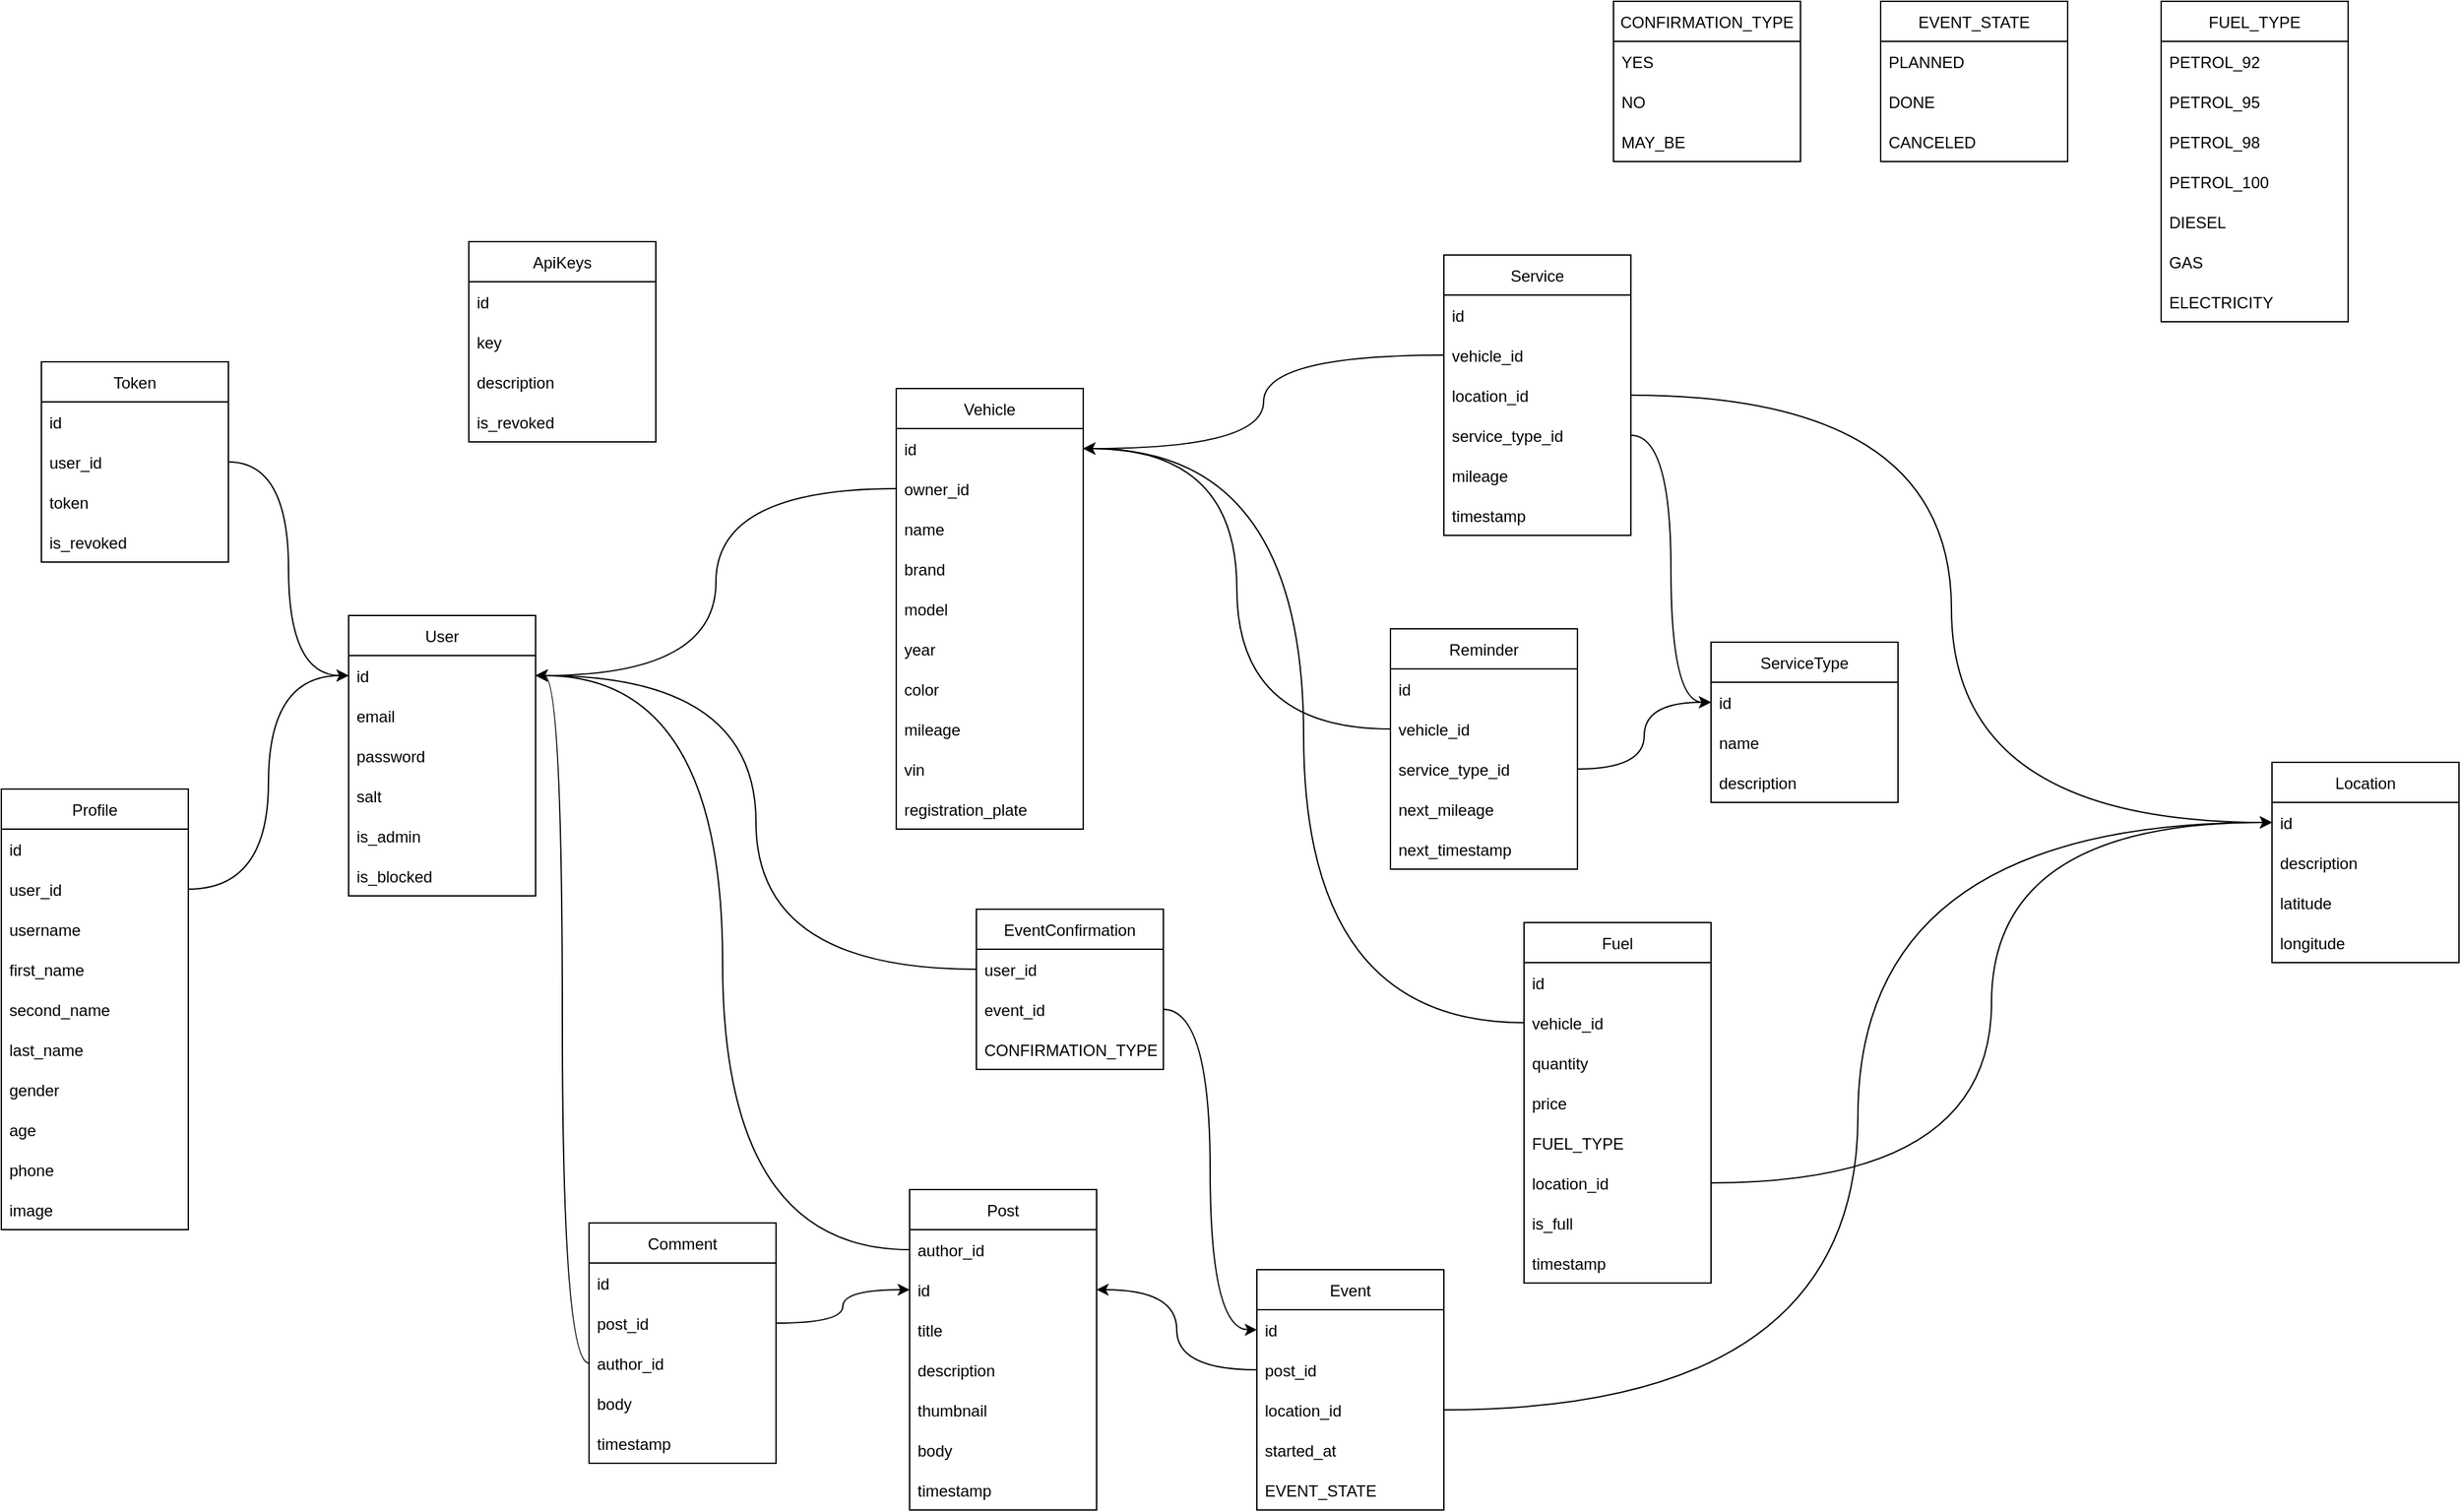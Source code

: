 <mxfile version="19.0.0" type="github" pages="2">
  <diagram id="uK7g2tgaJ2PW8TSzlvOo" name="database models">
    <mxGraphModel dx="2888" dy="1997" grid="1" gridSize="10" guides="1" tooltips="1" connect="1" arrows="1" fold="1" page="1" pageScale="1" pageWidth="827" pageHeight="1169" math="0" shadow="0">
      <root>
        <mxCell id="0" />
        <mxCell id="1" parent="0" />
        <mxCell id="NEuYlTEZo3UmeoKoH1Xz-3" value="User" style="swimlane;fontStyle=0;childLayout=stackLayout;horizontal=1;startSize=30;horizontalStack=0;resizeParent=1;resizeParentMax=0;resizeLast=0;collapsible=1;marginBottom=0;" parent="1" vertex="1">
          <mxGeometry x="-420" y="-140" width="140" height="210" as="geometry" />
        </mxCell>
        <mxCell id="NEuYlTEZo3UmeoKoH1Xz-30" value="id" style="text;strokeColor=none;fillColor=none;align=left;verticalAlign=middle;spacingLeft=4;spacingRight=4;overflow=hidden;points=[[0,0.5],[1,0.5]];portConstraint=eastwest;rotatable=0;" parent="NEuYlTEZo3UmeoKoH1Xz-3" vertex="1">
          <mxGeometry y="30" width="140" height="30" as="geometry" />
        </mxCell>
        <mxCell id="NEuYlTEZo3UmeoKoH1Xz-17" value="email" style="text;strokeColor=none;fillColor=none;align=left;verticalAlign=middle;spacingLeft=4;spacingRight=4;overflow=hidden;points=[[0,0.5],[1,0.5]];portConstraint=eastwest;rotatable=0;" parent="NEuYlTEZo3UmeoKoH1Xz-3" vertex="1">
          <mxGeometry y="60" width="140" height="30" as="geometry" />
        </mxCell>
        <mxCell id="NEuYlTEZo3UmeoKoH1Xz-128" value="password" style="text;strokeColor=none;fillColor=none;align=left;verticalAlign=middle;spacingLeft=4;spacingRight=4;overflow=hidden;points=[[0,0.5],[1,0.5]];portConstraint=eastwest;rotatable=0;" parent="NEuYlTEZo3UmeoKoH1Xz-3" vertex="1">
          <mxGeometry y="90" width="140" height="30" as="geometry" />
        </mxCell>
        <mxCell id="quZGR94nTyC4VkamT6Ci-5" value="salt" style="text;strokeColor=none;fillColor=none;align=left;verticalAlign=middle;spacingLeft=4;spacingRight=4;overflow=hidden;points=[[0,0.5],[1,0.5]];portConstraint=eastwest;rotatable=0;" parent="NEuYlTEZo3UmeoKoH1Xz-3" vertex="1">
          <mxGeometry y="120" width="140" height="30" as="geometry" />
        </mxCell>
        <mxCell id="NEuYlTEZo3UmeoKoH1Xz-83" value="is_admin" style="text;strokeColor=none;fillColor=none;align=left;verticalAlign=middle;spacingLeft=4;spacingRight=4;overflow=hidden;points=[[0,0.5],[1,0.5]];portConstraint=eastwest;rotatable=0;" parent="NEuYlTEZo3UmeoKoH1Xz-3" vertex="1">
          <mxGeometry y="150" width="140" height="30" as="geometry" />
        </mxCell>
        <mxCell id="NEuYlTEZo3UmeoKoH1Xz-84" value="is_blocked" style="text;strokeColor=none;fillColor=none;align=left;verticalAlign=middle;spacingLeft=4;spacingRight=4;overflow=hidden;points=[[0,0.5],[1,0.5]];portConstraint=eastwest;rotatable=0;" parent="NEuYlTEZo3UmeoKoH1Xz-3" vertex="1">
          <mxGeometry y="180" width="140" height="30" as="geometry" />
        </mxCell>
        <mxCell id="NEuYlTEZo3UmeoKoH1Xz-7" value="Vehicle" style="swimlane;fontStyle=0;childLayout=stackLayout;horizontal=1;startSize=30;horizontalStack=0;resizeParent=1;resizeParentMax=0;resizeLast=0;collapsible=1;marginBottom=0;" parent="1" vertex="1">
          <mxGeometry x="-10" y="-310" width="140" height="330" as="geometry" />
        </mxCell>
        <mxCell id="NEuYlTEZo3UmeoKoH1Xz-31" value="id" style="text;strokeColor=none;fillColor=none;align=left;verticalAlign=middle;spacingLeft=4;spacingRight=4;overflow=hidden;points=[[0,0.5],[1,0.5]];portConstraint=eastwest;rotatable=0;" parent="NEuYlTEZo3UmeoKoH1Xz-7" vertex="1">
          <mxGeometry y="30" width="140" height="30" as="geometry" />
        </mxCell>
        <mxCell id="NEuYlTEZo3UmeoKoH1Xz-8" value="owner_id" style="text;strokeColor=none;fillColor=none;align=left;verticalAlign=middle;spacingLeft=4;spacingRight=4;overflow=hidden;points=[[0,0.5],[1,0.5]];portConstraint=eastwest;rotatable=0;" parent="NEuYlTEZo3UmeoKoH1Xz-7" vertex="1">
          <mxGeometry y="60" width="140" height="30" as="geometry" />
        </mxCell>
        <mxCell id="quZGR94nTyC4VkamT6Ci-9" value="name" style="text;strokeColor=none;fillColor=none;align=left;verticalAlign=middle;spacingLeft=4;spacingRight=4;overflow=hidden;points=[[0,0.5],[1,0.5]];portConstraint=eastwest;rotatable=0;" parent="NEuYlTEZo3UmeoKoH1Xz-7" vertex="1">
          <mxGeometry y="90" width="140" height="30" as="geometry" />
        </mxCell>
        <mxCell id="NEuYlTEZo3UmeoKoH1Xz-9" value="brand" style="text;strokeColor=none;fillColor=none;align=left;verticalAlign=middle;spacingLeft=4;spacingRight=4;overflow=hidden;points=[[0,0.5],[1,0.5]];portConstraint=eastwest;rotatable=0;" parent="NEuYlTEZo3UmeoKoH1Xz-7" vertex="1">
          <mxGeometry y="120" width="140" height="30" as="geometry" />
        </mxCell>
        <mxCell id="NEuYlTEZo3UmeoKoH1Xz-10" value="model" style="text;strokeColor=none;fillColor=none;align=left;verticalAlign=middle;spacingLeft=4;spacingRight=4;overflow=hidden;points=[[0,0.5],[1,0.5]];portConstraint=eastwest;rotatable=0;" parent="NEuYlTEZo3UmeoKoH1Xz-7" vertex="1">
          <mxGeometry y="150" width="140" height="30" as="geometry" />
        </mxCell>
        <mxCell id="NEuYlTEZo3UmeoKoH1Xz-19" value="year" style="text;strokeColor=none;fillColor=none;align=left;verticalAlign=middle;spacingLeft=4;spacingRight=4;overflow=hidden;points=[[0,0.5],[1,0.5]];portConstraint=eastwest;rotatable=0;" parent="NEuYlTEZo3UmeoKoH1Xz-7" vertex="1">
          <mxGeometry y="180" width="140" height="30" as="geometry" />
        </mxCell>
        <mxCell id="NEuYlTEZo3UmeoKoH1Xz-20" value="color" style="text;strokeColor=none;fillColor=none;align=left;verticalAlign=middle;spacingLeft=4;spacingRight=4;overflow=hidden;points=[[0,0.5],[1,0.5]];portConstraint=eastwest;rotatable=0;" parent="NEuYlTEZo3UmeoKoH1Xz-7" vertex="1">
          <mxGeometry y="210" width="140" height="30" as="geometry" />
        </mxCell>
        <mxCell id="NEuYlTEZo3UmeoKoH1Xz-21" value="mileage" style="text;strokeColor=none;fillColor=none;align=left;verticalAlign=middle;spacingLeft=4;spacingRight=4;overflow=hidden;points=[[0,0.5],[1,0.5]];portConstraint=eastwest;rotatable=0;" parent="NEuYlTEZo3UmeoKoH1Xz-7" vertex="1">
          <mxGeometry y="240" width="140" height="30" as="geometry" />
        </mxCell>
        <mxCell id="quZGR94nTyC4VkamT6Ci-7" value="vin" style="text;strokeColor=none;fillColor=none;align=left;verticalAlign=middle;spacingLeft=4;spacingRight=4;overflow=hidden;points=[[0,0.5],[1,0.5]];portConstraint=eastwest;rotatable=0;" parent="NEuYlTEZo3UmeoKoH1Xz-7" vertex="1">
          <mxGeometry y="270" width="140" height="30" as="geometry" />
        </mxCell>
        <mxCell id="quZGR94nTyC4VkamT6Ci-8" value="registration_plate" style="text;strokeColor=none;fillColor=none;align=left;verticalAlign=middle;spacingLeft=4;spacingRight=4;overflow=hidden;points=[[0,0.5],[1,0.5]];portConstraint=eastwest;rotatable=0;" parent="NEuYlTEZo3UmeoKoH1Xz-7" vertex="1">
          <mxGeometry y="300" width="140" height="30" as="geometry" />
        </mxCell>
        <mxCell id="NEuYlTEZo3UmeoKoH1Xz-11" value="Service" style="swimlane;fontStyle=0;childLayout=stackLayout;horizontal=1;startSize=30;horizontalStack=0;resizeParent=1;resizeParentMax=0;resizeLast=0;collapsible=1;marginBottom=0;" parent="1" vertex="1">
          <mxGeometry x="400" y="-410" width="140" height="210" as="geometry" />
        </mxCell>
        <mxCell id="NEuYlTEZo3UmeoKoH1Xz-32" value="id" style="text;strokeColor=none;fillColor=none;align=left;verticalAlign=middle;spacingLeft=4;spacingRight=4;overflow=hidden;points=[[0,0.5],[1,0.5]];portConstraint=eastwest;rotatable=0;" parent="NEuYlTEZo3UmeoKoH1Xz-11" vertex="1">
          <mxGeometry y="30" width="140" height="30" as="geometry" />
        </mxCell>
        <mxCell id="NEuYlTEZo3UmeoKoH1Xz-12" value="vehicle_id" style="text;strokeColor=none;fillColor=none;align=left;verticalAlign=middle;spacingLeft=4;spacingRight=4;overflow=hidden;points=[[0,0.5],[1,0.5]];portConstraint=eastwest;rotatable=0;" parent="NEuYlTEZo3UmeoKoH1Xz-11" vertex="1">
          <mxGeometry y="60" width="140" height="30" as="geometry" />
        </mxCell>
        <mxCell id="NEuYlTEZo3UmeoKoH1Xz-42" value="location_id" style="text;strokeColor=none;fillColor=none;align=left;verticalAlign=middle;spacingLeft=4;spacingRight=4;overflow=hidden;points=[[0,0.5],[1,0.5]];portConstraint=eastwest;rotatable=0;" parent="NEuYlTEZo3UmeoKoH1Xz-11" vertex="1">
          <mxGeometry y="90" width="140" height="30" as="geometry" />
        </mxCell>
        <mxCell id="NEuYlTEZo3UmeoKoH1Xz-13" value="service_type_id" style="text;strokeColor=none;fillColor=none;align=left;verticalAlign=middle;spacingLeft=4;spacingRight=4;overflow=hidden;points=[[0,0.5],[1,0.5]];portConstraint=eastwest;rotatable=0;" parent="NEuYlTEZo3UmeoKoH1Xz-11" vertex="1">
          <mxGeometry y="120" width="140" height="30" as="geometry" />
        </mxCell>
        <mxCell id="NEuYlTEZo3UmeoKoH1Xz-23" value="mileage" style="text;strokeColor=none;fillColor=none;align=left;verticalAlign=middle;spacingLeft=4;spacingRight=4;overflow=hidden;points=[[0,0.5],[1,0.5]];portConstraint=eastwest;rotatable=0;" parent="NEuYlTEZo3UmeoKoH1Xz-11" vertex="1">
          <mxGeometry y="150" width="140" height="30" as="geometry" />
        </mxCell>
        <mxCell id="NEuYlTEZo3UmeoKoH1Xz-25" value="timestamp" style="text;strokeColor=none;fillColor=none;align=left;verticalAlign=middle;spacingLeft=4;spacingRight=4;overflow=hidden;points=[[0,0.5],[1,0.5]];portConstraint=eastwest;rotatable=0;" parent="NEuYlTEZo3UmeoKoH1Xz-11" vertex="1">
          <mxGeometry y="180" width="140" height="30" as="geometry" />
        </mxCell>
        <mxCell id="NEuYlTEZo3UmeoKoH1Xz-24" style="edgeStyle=orthogonalEdgeStyle;rounded=0;orthogonalLoop=1;jettySize=auto;html=1;exitX=0;exitY=0.5;exitDx=0;exitDy=0;entryX=1;entryY=0.5;entryDx=0;entryDy=0;curved=1;" parent="1" source="NEuYlTEZo3UmeoKoH1Xz-12" target="NEuYlTEZo3UmeoKoH1Xz-31" edge="1">
          <mxGeometry relative="1" as="geometry" />
        </mxCell>
        <mxCell id="NEuYlTEZo3UmeoKoH1Xz-26" value="Reminder" style="swimlane;fontStyle=0;childLayout=stackLayout;horizontal=1;startSize=30;horizontalStack=0;resizeParent=1;resizeParentMax=0;resizeLast=0;collapsible=1;marginBottom=0;" parent="1" vertex="1">
          <mxGeometry x="360" y="-130" width="140" height="180" as="geometry" />
        </mxCell>
        <mxCell id="NEuYlTEZo3UmeoKoH1Xz-33" value="id" style="text;strokeColor=none;fillColor=none;align=left;verticalAlign=middle;spacingLeft=4;spacingRight=4;overflow=hidden;points=[[0,0.5],[1,0.5]];portConstraint=eastwest;rotatable=0;" parent="NEuYlTEZo3UmeoKoH1Xz-26" vertex="1">
          <mxGeometry y="30" width="140" height="30" as="geometry" />
        </mxCell>
        <mxCell id="NEuYlTEZo3UmeoKoH1Xz-27" value="vehicle_id" style="text;strokeColor=none;fillColor=none;align=left;verticalAlign=middle;spacingLeft=4;spacingRight=4;overflow=hidden;points=[[0,0.5],[1,0.5]];portConstraint=eastwest;rotatable=0;" parent="NEuYlTEZo3UmeoKoH1Xz-26" vertex="1">
          <mxGeometry y="60" width="140" height="30" as="geometry" />
        </mxCell>
        <mxCell id="NEuYlTEZo3UmeoKoH1Xz-28" value="service_type_id" style="text;strokeColor=none;fillColor=none;align=left;verticalAlign=middle;spacingLeft=4;spacingRight=4;overflow=hidden;points=[[0,0.5],[1,0.5]];portConstraint=eastwest;rotatable=0;" parent="NEuYlTEZo3UmeoKoH1Xz-26" vertex="1">
          <mxGeometry y="90" width="140" height="30" as="geometry" />
        </mxCell>
        <mxCell id="NEuYlTEZo3UmeoKoH1Xz-29" value="next_mileage" style="text;strokeColor=none;fillColor=none;align=left;verticalAlign=middle;spacingLeft=4;spacingRight=4;overflow=hidden;points=[[0,0.5],[1,0.5]];portConstraint=eastwest;rotatable=0;" parent="NEuYlTEZo3UmeoKoH1Xz-26" vertex="1">
          <mxGeometry y="120" width="140" height="30" as="geometry" />
        </mxCell>
        <mxCell id="NEuYlTEZo3UmeoKoH1Xz-35" value="next_timestamp" style="text;strokeColor=none;fillColor=none;align=left;verticalAlign=middle;spacingLeft=4;spacingRight=4;overflow=hidden;points=[[0,0.5],[1,0.5]];portConstraint=eastwest;rotatable=0;" parent="NEuYlTEZo3UmeoKoH1Xz-26" vertex="1">
          <mxGeometry y="150" width="140" height="30" as="geometry" />
        </mxCell>
        <mxCell id="NEuYlTEZo3UmeoKoH1Xz-34" style="edgeStyle=orthogonalEdgeStyle;rounded=0;orthogonalLoop=1;jettySize=auto;html=1;exitX=0;exitY=0.5;exitDx=0;exitDy=0;entryX=1;entryY=0.5;entryDx=0;entryDy=0;curved=1;" parent="1" source="NEuYlTEZo3UmeoKoH1Xz-27" target="NEuYlTEZo3UmeoKoH1Xz-31" edge="1">
          <mxGeometry relative="1" as="geometry" />
        </mxCell>
        <mxCell id="NEuYlTEZo3UmeoKoH1Xz-36" value="ServiceType" style="swimlane;fontStyle=0;childLayout=stackLayout;horizontal=1;startSize=30;horizontalStack=0;resizeParent=1;resizeParentMax=0;resizeLast=0;collapsible=1;marginBottom=0;" parent="1" vertex="1">
          <mxGeometry x="600" y="-120" width="140" height="120" as="geometry" />
        </mxCell>
        <mxCell id="NEuYlTEZo3UmeoKoH1Xz-37" value="id" style="text;strokeColor=none;fillColor=none;align=left;verticalAlign=middle;spacingLeft=4;spacingRight=4;overflow=hidden;points=[[0,0.5],[1,0.5]];portConstraint=eastwest;rotatable=0;" parent="NEuYlTEZo3UmeoKoH1Xz-36" vertex="1">
          <mxGeometry y="30" width="140" height="30" as="geometry" />
        </mxCell>
        <mxCell id="NEuYlTEZo3UmeoKoH1Xz-38" value="name" style="text;strokeColor=none;fillColor=none;align=left;verticalAlign=middle;spacingLeft=4;spacingRight=4;overflow=hidden;points=[[0,0.5],[1,0.5]];portConstraint=eastwest;rotatable=0;" parent="NEuYlTEZo3UmeoKoH1Xz-36" vertex="1">
          <mxGeometry y="60" width="140" height="30" as="geometry" />
        </mxCell>
        <mxCell id="NEuYlTEZo3UmeoKoH1Xz-39" value="description" style="text;strokeColor=none;fillColor=none;align=left;verticalAlign=middle;spacingLeft=4;spacingRight=4;overflow=hidden;points=[[0,0.5],[1,0.5]];portConstraint=eastwest;rotatable=0;" parent="NEuYlTEZo3UmeoKoH1Xz-36" vertex="1">
          <mxGeometry y="90" width="140" height="30" as="geometry" />
        </mxCell>
        <mxCell id="NEuYlTEZo3UmeoKoH1Xz-40" style="edgeStyle=orthogonalEdgeStyle;rounded=0;orthogonalLoop=1;jettySize=auto;html=1;exitX=1;exitY=0.5;exitDx=0;exitDy=0;entryX=0;entryY=0.5;entryDx=0;entryDy=0;curved=1;" parent="1" source="NEuYlTEZo3UmeoKoH1Xz-13" target="NEuYlTEZo3UmeoKoH1Xz-37" edge="1">
          <mxGeometry relative="1" as="geometry" />
        </mxCell>
        <mxCell id="NEuYlTEZo3UmeoKoH1Xz-41" style="edgeStyle=orthogonalEdgeStyle;rounded=0;orthogonalLoop=1;jettySize=auto;html=1;exitX=1;exitY=0.5;exitDx=0;exitDy=0;entryX=0;entryY=0.5;entryDx=0;entryDy=0;curved=1;" parent="1" source="NEuYlTEZo3UmeoKoH1Xz-28" target="NEuYlTEZo3UmeoKoH1Xz-37" edge="1">
          <mxGeometry relative="1" as="geometry" />
        </mxCell>
        <mxCell id="NEuYlTEZo3UmeoKoH1Xz-43" value="Location" style="swimlane;fontStyle=0;childLayout=stackLayout;horizontal=1;startSize=30;horizontalStack=0;resizeParent=1;resizeParentMax=0;resizeLast=0;collapsible=1;marginBottom=0;" parent="1" vertex="1">
          <mxGeometry x="1020" y="-30" width="140" height="150" as="geometry" />
        </mxCell>
        <mxCell id="NEuYlTEZo3UmeoKoH1Xz-44" value="id" style="text;strokeColor=none;fillColor=none;align=left;verticalAlign=middle;spacingLeft=4;spacingRight=4;overflow=hidden;points=[[0,0.5],[1,0.5]];portConstraint=eastwest;rotatable=0;" parent="NEuYlTEZo3UmeoKoH1Xz-43" vertex="1">
          <mxGeometry y="30" width="140" height="30" as="geometry" />
        </mxCell>
        <mxCell id="NEuYlTEZo3UmeoKoH1Xz-46" value="description" style="text;strokeColor=none;fillColor=none;align=left;verticalAlign=middle;spacingLeft=4;spacingRight=4;overflow=hidden;points=[[0,0.5],[1,0.5]];portConstraint=eastwest;rotatable=0;" parent="NEuYlTEZo3UmeoKoH1Xz-43" vertex="1">
          <mxGeometry y="60" width="140" height="30" as="geometry" />
        </mxCell>
        <mxCell id="NEuYlTEZo3UmeoKoH1Xz-48" value="latitude" style="text;strokeColor=none;fillColor=none;align=left;verticalAlign=middle;spacingLeft=4;spacingRight=4;overflow=hidden;points=[[0,0.5],[1,0.5]];portConstraint=eastwest;rotatable=0;" parent="NEuYlTEZo3UmeoKoH1Xz-43" vertex="1">
          <mxGeometry y="90" width="140" height="30" as="geometry" />
        </mxCell>
        <mxCell id="NEuYlTEZo3UmeoKoH1Xz-49" value="longitude" style="text;strokeColor=none;fillColor=none;align=left;verticalAlign=middle;spacingLeft=4;spacingRight=4;overflow=hidden;points=[[0,0.5],[1,0.5]];portConstraint=eastwest;rotatable=0;" parent="NEuYlTEZo3UmeoKoH1Xz-43" vertex="1">
          <mxGeometry y="120" width="140" height="30" as="geometry" />
        </mxCell>
        <mxCell id="NEuYlTEZo3UmeoKoH1Xz-59" value="Event" style="swimlane;fontStyle=0;childLayout=stackLayout;horizontal=1;startSize=30;horizontalStack=0;resizeParent=1;resizeParentMax=0;resizeLast=0;collapsible=1;marginBottom=0;" parent="1" vertex="1">
          <mxGeometry x="260" y="350" width="140" height="180" as="geometry" />
        </mxCell>
        <mxCell id="NEuYlTEZo3UmeoKoH1Xz-60" value="id" style="text;strokeColor=none;fillColor=none;align=left;verticalAlign=middle;spacingLeft=4;spacingRight=4;overflow=hidden;points=[[0,0.5],[1,0.5]];portConstraint=eastwest;rotatable=0;" parent="NEuYlTEZo3UmeoKoH1Xz-59" vertex="1">
          <mxGeometry y="30" width="140" height="30" as="geometry" />
        </mxCell>
        <mxCell id="quZGR94nTyC4VkamT6Ci-2" value="post_id" style="text;strokeColor=none;fillColor=none;align=left;verticalAlign=middle;spacingLeft=4;spacingRight=4;overflow=hidden;points=[[0,0.5],[1,0.5]];portConstraint=eastwest;rotatable=0;" parent="NEuYlTEZo3UmeoKoH1Xz-59" vertex="1">
          <mxGeometry y="60" width="140" height="30" as="geometry" />
        </mxCell>
        <mxCell id="NEuYlTEZo3UmeoKoH1Xz-86" value="location_id" style="text;strokeColor=none;fillColor=none;align=left;verticalAlign=middle;spacingLeft=4;spacingRight=4;overflow=hidden;points=[[0,0.5],[1,0.5]];portConstraint=eastwest;rotatable=0;" parent="NEuYlTEZo3UmeoKoH1Xz-59" vertex="1">
          <mxGeometry y="90" width="140" height="30" as="geometry" />
        </mxCell>
        <mxCell id="quZGR94nTyC4VkamT6Ci-6" value="started_at" style="text;strokeColor=none;fillColor=none;align=left;verticalAlign=middle;spacingLeft=4;spacingRight=4;overflow=hidden;points=[[0,0.5],[1,0.5]];portConstraint=eastwest;rotatable=0;" parent="NEuYlTEZo3UmeoKoH1Xz-59" vertex="1">
          <mxGeometry y="120" width="140" height="30" as="geometry" />
        </mxCell>
        <mxCell id="NEuYlTEZo3UmeoKoH1Xz-98" value="EVENT_STATE" style="text;strokeColor=none;fillColor=none;align=left;verticalAlign=middle;spacingLeft=4;spacingRight=4;overflow=hidden;points=[[0,0.5],[1,0.5]];portConstraint=eastwest;rotatable=0;" parent="NEuYlTEZo3UmeoKoH1Xz-59" vertex="1">
          <mxGeometry y="150" width="140" height="30" as="geometry" />
        </mxCell>
        <mxCell id="NEuYlTEZo3UmeoKoH1Xz-70" value="Comment" style="swimlane;fontStyle=0;childLayout=stackLayout;horizontal=1;startSize=30;horizontalStack=0;resizeParent=1;resizeParentMax=0;resizeLast=0;collapsible=1;marginBottom=0;" parent="1" vertex="1">
          <mxGeometry x="-240" y="315" width="140" height="180" as="geometry" />
        </mxCell>
        <mxCell id="NEuYlTEZo3UmeoKoH1Xz-71" value="id" style="text;strokeColor=none;fillColor=none;align=left;verticalAlign=middle;spacingLeft=4;spacingRight=4;overflow=hidden;points=[[0,0.5],[1,0.5]];portConstraint=eastwest;rotatable=0;" parent="NEuYlTEZo3UmeoKoH1Xz-70" vertex="1">
          <mxGeometry y="30" width="140" height="30" as="geometry" />
        </mxCell>
        <mxCell id="NEuYlTEZo3UmeoKoH1Xz-73" value="post_id" style="text;strokeColor=none;fillColor=none;align=left;verticalAlign=middle;spacingLeft=4;spacingRight=4;overflow=hidden;points=[[0,0.5],[1,0.5]];portConstraint=eastwest;rotatable=0;" parent="NEuYlTEZo3UmeoKoH1Xz-70" vertex="1">
          <mxGeometry y="60" width="140" height="30" as="geometry" />
        </mxCell>
        <mxCell id="NEuYlTEZo3UmeoKoH1Xz-72" value="author_id" style="text;strokeColor=none;fillColor=none;align=left;verticalAlign=middle;spacingLeft=4;spacingRight=4;overflow=hidden;points=[[0,0.5],[1,0.5]];portConstraint=eastwest;rotatable=0;" parent="NEuYlTEZo3UmeoKoH1Xz-70" vertex="1">
          <mxGeometry y="90" width="140" height="30" as="geometry" />
        </mxCell>
        <mxCell id="NEuYlTEZo3UmeoKoH1Xz-74" value="body" style="text;strokeColor=none;fillColor=none;align=left;verticalAlign=middle;spacingLeft=4;spacingRight=4;overflow=hidden;points=[[0,0.5],[1,0.5]];portConstraint=eastwest;rotatable=0;" parent="NEuYlTEZo3UmeoKoH1Xz-70" vertex="1">
          <mxGeometry y="120" width="140" height="30" as="geometry" />
        </mxCell>
        <mxCell id="NEuYlTEZo3UmeoKoH1Xz-75" value="timestamp" style="text;strokeColor=none;fillColor=none;align=left;verticalAlign=middle;spacingLeft=4;spacingRight=4;overflow=hidden;points=[[0,0.5],[1,0.5]];portConstraint=eastwest;rotatable=0;" parent="NEuYlTEZo3UmeoKoH1Xz-70" vertex="1">
          <mxGeometry y="150" width="140" height="30" as="geometry" />
        </mxCell>
        <mxCell id="NEuYlTEZo3UmeoKoH1Xz-51" value="Post" style="swimlane;fontStyle=0;childLayout=stackLayout;horizontal=1;startSize=30;horizontalStack=0;resizeParent=1;resizeParentMax=0;resizeLast=0;collapsible=1;marginBottom=0;" parent="1" vertex="1">
          <mxGeometry y="290" width="140" height="240" as="geometry" />
        </mxCell>
        <mxCell id="NEuYlTEZo3UmeoKoH1Xz-53" value="author_id" style="text;strokeColor=none;fillColor=none;align=left;verticalAlign=middle;spacingLeft=4;spacingRight=4;overflow=hidden;points=[[0,0.5],[1,0.5]];portConstraint=eastwest;rotatable=0;" parent="NEuYlTEZo3UmeoKoH1Xz-51" vertex="1">
          <mxGeometry y="30" width="140" height="30" as="geometry" />
        </mxCell>
        <mxCell id="NEuYlTEZo3UmeoKoH1Xz-52" value="id" style="text;strokeColor=none;fillColor=none;align=left;verticalAlign=middle;spacingLeft=4;spacingRight=4;overflow=hidden;points=[[0,0.5],[1,0.5]];portConstraint=eastwest;rotatable=0;" parent="NEuYlTEZo3UmeoKoH1Xz-51" vertex="1">
          <mxGeometry y="60" width="140" height="30" as="geometry" />
        </mxCell>
        <mxCell id="NEuYlTEZo3UmeoKoH1Xz-54" value="title" style="text;strokeColor=none;fillColor=none;align=left;verticalAlign=middle;spacingLeft=4;spacingRight=4;overflow=hidden;points=[[0,0.5],[1,0.5]];portConstraint=eastwest;rotatable=0;" parent="NEuYlTEZo3UmeoKoH1Xz-51" vertex="1">
          <mxGeometry y="90" width="140" height="30" as="geometry" />
        </mxCell>
        <mxCell id="NEuYlTEZo3UmeoKoH1Xz-55" value="description" style="text;strokeColor=none;fillColor=none;align=left;verticalAlign=middle;spacingLeft=4;spacingRight=4;overflow=hidden;points=[[0,0.5],[1,0.5]];portConstraint=eastwest;rotatable=0;" parent="NEuYlTEZo3UmeoKoH1Xz-51" vertex="1">
          <mxGeometry y="120" width="140" height="30" as="geometry" />
        </mxCell>
        <mxCell id="NEuYlTEZo3UmeoKoH1Xz-56" value="thumbnail" style="text;strokeColor=none;fillColor=none;align=left;verticalAlign=middle;spacingLeft=4;spacingRight=4;overflow=hidden;points=[[0,0.5],[1,0.5]];portConstraint=eastwest;rotatable=0;" parent="NEuYlTEZo3UmeoKoH1Xz-51" vertex="1">
          <mxGeometry y="150" width="140" height="30" as="geometry" />
        </mxCell>
        <mxCell id="NEuYlTEZo3UmeoKoH1Xz-66" value="body" style="text;strokeColor=none;fillColor=none;align=left;verticalAlign=middle;spacingLeft=4;spacingRight=4;overflow=hidden;points=[[0,0.5],[1,0.5]];portConstraint=eastwest;rotatable=0;" parent="NEuYlTEZo3UmeoKoH1Xz-51" vertex="1">
          <mxGeometry y="180" width="140" height="30" as="geometry" />
        </mxCell>
        <mxCell id="NEuYlTEZo3UmeoKoH1Xz-57" value="timestamp" style="text;strokeColor=none;fillColor=none;align=left;verticalAlign=middle;spacingLeft=4;spacingRight=4;overflow=hidden;points=[[0,0.5],[1,0.5]];portConstraint=eastwest;rotatable=0;" parent="NEuYlTEZo3UmeoKoH1Xz-51" vertex="1">
          <mxGeometry y="210" width="140" height="30" as="geometry" />
        </mxCell>
        <mxCell id="NEuYlTEZo3UmeoKoH1Xz-80" style="edgeStyle=orthogonalEdgeStyle;rounded=0;orthogonalLoop=1;jettySize=auto;html=1;exitX=0;exitY=0.5;exitDx=0;exitDy=0;entryX=1;entryY=0.5;entryDx=0;entryDy=0;curved=1;" parent="1" source="NEuYlTEZo3UmeoKoH1Xz-72" target="NEuYlTEZo3UmeoKoH1Xz-30" edge="1">
          <mxGeometry relative="1" as="geometry" />
        </mxCell>
        <mxCell id="NEuYlTEZo3UmeoKoH1Xz-82" style="edgeStyle=orthogonalEdgeStyle;rounded=0;orthogonalLoop=1;jettySize=auto;html=1;curved=1;" parent="1" source="NEuYlTEZo3UmeoKoH1Xz-73" target="NEuYlTEZo3UmeoKoH1Xz-52" edge="1">
          <mxGeometry relative="1" as="geometry" />
        </mxCell>
        <mxCell id="NEuYlTEZo3UmeoKoH1Xz-88" style="edgeStyle=orthogonalEdgeStyle;rounded=0;orthogonalLoop=1;jettySize=auto;html=1;curved=1;" parent="1" source="NEuYlTEZo3UmeoKoH1Xz-86" target="NEuYlTEZo3UmeoKoH1Xz-44" edge="1">
          <mxGeometry relative="1" as="geometry" />
        </mxCell>
        <mxCell id="NEuYlTEZo3UmeoKoH1Xz-89" style="edgeStyle=orthogonalEdgeStyle;rounded=0;orthogonalLoop=1;jettySize=auto;html=1;exitX=1;exitY=0.5;exitDx=0;exitDy=0;curved=1;" parent="1" source="NEuYlTEZo3UmeoKoH1Xz-42" target="NEuYlTEZo3UmeoKoH1Xz-44" edge="1">
          <mxGeometry relative="1" as="geometry" />
        </mxCell>
        <mxCell id="NEuYlTEZo3UmeoKoH1Xz-91" value="EventConfirmation" style="swimlane;fontStyle=0;childLayout=stackLayout;horizontal=1;startSize=30;horizontalStack=0;resizeParent=1;resizeParentMax=0;resizeLast=0;collapsible=1;marginBottom=0;" parent="1" vertex="1">
          <mxGeometry x="50" y="80" width="140" height="120" as="geometry" />
        </mxCell>
        <mxCell id="NEuYlTEZo3UmeoKoH1Xz-93" value="user_id" style="text;strokeColor=none;fillColor=none;align=left;verticalAlign=middle;spacingLeft=4;spacingRight=4;overflow=hidden;points=[[0,0.5],[1,0.5]];portConstraint=eastwest;rotatable=0;" parent="NEuYlTEZo3UmeoKoH1Xz-91" vertex="1">
          <mxGeometry y="30" width="140" height="30" as="geometry" />
        </mxCell>
        <mxCell id="NEuYlTEZo3UmeoKoH1Xz-92" value="event_id" style="text;strokeColor=none;fillColor=none;align=left;verticalAlign=middle;spacingLeft=4;spacingRight=4;overflow=hidden;points=[[0,0.5],[1,0.5]];portConstraint=eastwest;rotatable=0;" parent="NEuYlTEZo3UmeoKoH1Xz-91" vertex="1">
          <mxGeometry y="60" width="140" height="30" as="geometry" />
        </mxCell>
        <mxCell id="NEuYlTEZo3UmeoKoH1Xz-94" value="CONFIRMATION_TYPE" style="text;strokeColor=none;fillColor=none;align=left;verticalAlign=middle;spacingLeft=4;spacingRight=4;overflow=hidden;points=[[0,0.5],[1,0.5]];portConstraint=eastwest;rotatable=0;" parent="NEuYlTEZo3UmeoKoH1Xz-91" vertex="1">
          <mxGeometry y="90" width="140" height="30" as="geometry" />
        </mxCell>
        <mxCell id="NEuYlTEZo3UmeoKoH1Xz-97" style="edgeStyle=orthogonalEdgeStyle;rounded=0;orthogonalLoop=1;jettySize=auto;html=1;curved=1;" parent="1" source="NEuYlTEZo3UmeoKoH1Xz-93" target="NEuYlTEZo3UmeoKoH1Xz-30" edge="1">
          <mxGeometry relative="1" as="geometry" />
        </mxCell>
        <mxCell id="NEuYlTEZo3UmeoKoH1Xz-99" value="CONFIRMATION_TYPE" style="swimlane;fontStyle=0;childLayout=stackLayout;horizontal=1;startSize=30;horizontalStack=0;resizeParent=1;resizeParentMax=0;resizeLast=0;collapsible=1;marginBottom=0;" parent="1" vertex="1">
          <mxGeometry x="527" y="-600" width="140" height="120" as="geometry" />
        </mxCell>
        <mxCell id="NEuYlTEZo3UmeoKoH1Xz-100" value="YES" style="text;strokeColor=none;fillColor=none;align=left;verticalAlign=middle;spacingLeft=4;spacingRight=4;overflow=hidden;points=[[0,0.5],[1,0.5]];portConstraint=eastwest;rotatable=0;" parent="NEuYlTEZo3UmeoKoH1Xz-99" vertex="1">
          <mxGeometry y="30" width="140" height="30" as="geometry" />
        </mxCell>
        <mxCell id="NEuYlTEZo3UmeoKoH1Xz-101" value="NO" style="text;strokeColor=none;fillColor=none;align=left;verticalAlign=middle;spacingLeft=4;spacingRight=4;overflow=hidden;points=[[0,0.5],[1,0.5]];portConstraint=eastwest;rotatable=0;" parent="NEuYlTEZo3UmeoKoH1Xz-99" vertex="1">
          <mxGeometry y="60" width="140" height="30" as="geometry" />
        </mxCell>
        <mxCell id="NEuYlTEZo3UmeoKoH1Xz-102" value="MAY_BE" style="text;strokeColor=none;fillColor=none;align=left;verticalAlign=middle;spacingLeft=4;spacingRight=4;overflow=hidden;points=[[0,0.5],[1,0.5]];portConstraint=eastwest;rotatable=0;" parent="NEuYlTEZo3UmeoKoH1Xz-99" vertex="1">
          <mxGeometry y="90" width="140" height="30" as="geometry" />
        </mxCell>
        <mxCell id="NEuYlTEZo3UmeoKoH1Xz-103" value="EVENT_STATE" style="swimlane;fontStyle=0;childLayout=stackLayout;horizontal=1;startSize=30;horizontalStack=0;resizeParent=1;resizeParentMax=0;resizeLast=0;collapsible=1;marginBottom=0;" parent="1" vertex="1">
          <mxGeometry x="727" y="-600" width="140" height="120" as="geometry" />
        </mxCell>
        <mxCell id="NEuYlTEZo3UmeoKoH1Xz-104" value="PLANNED" style="text;strokeColor=none;fillColor=none;align=left;verticalAlign=middle;spacingLeft=4;spacingRight=4;overflow=hidden;points=[[0,0.5],[1,0.5]];portConstraint=eastwest;rotatable=0;" parent="NEuYlTEZo3UmeoKoH1Xz-103" vertex="1">
          <mxGeometry y="30" width="140" height="30" as="geometry" />
        </mxCell>
        <mxCell id="NEuYlTEZo3UmeoKoH1Xz-105" value="DONE" style="text;strokeColor=none;fillColor=none;align=left;verticalAlign=middle;spacingLeft=4;spacingRight=4;overflow=hidden;points=[[0,0.5],[1,0.5]];portConstraint=eastwest;rotatable=0;" parent="NEuYlTEZo3UmeoKoH1Xz-103" vertex="1">
          <mxGeometry y="60" width="140" height="30" as="geometry" />
        </mxCell>
        <mxCell id="NEuYlTEZo3UmeoKoH1Xz-106" value="CANCELED" style="text;strokeColor=none;fillColor=none;align=left;verticalAlign=middle;spacingLeft=4;spacingRight=4;overflow=hidden;points=[[0,0.5],[1,0.5]];portConstraint=eastwest;rotatable=0;" parent="NEuYlTEZo3UmeoKoH1Xz-103" vertex="1">
          <mxGeometry y="90" width="140" height="30" as="geometry" />
        </mxCell>
        <mxCell id="NEuYlTEZo3UmeoKoH1Xz-107" value="Fuel" style="swimlane;fontStyle=0;childLayout=stackLayout;horizontal=1;startSize=30;horizontalStack=0;resizeParent=1;resizeParentMax=0;resizeLast=0;collapsible=1;marginBottom=0;" parent="1" vertex="1">
          <mxGeometry x="460" y="90" width="140" height="270" as="geometry" />
        </mxCell>
        <mxCell id="NEuYlTEZo3UmeoKoH1Xz-108" value="id" style="text;strokeColor=none;fillColor=none;align=left;verticalAlign=middle;spacingLeft=4;spacingRight=4;overflow=hidden;points=[[0,0.5],[1,0.5]];portConstraint=eastwest;rotatable=0;" parent="NEuYlTEZo3UmeoKoH1Xz-107" vertex="1">
          <mxGeometry y="30" width="140" height="30" as="geometry" />
        </mxCell>
        <mxCell id="NEuYlTEZo3UmeoKoH1Xz-109" value="vehicle_id" style="text;strokeColor=none;fillColor=none;align=left;verticalAlign=middle;spacingLeft=4;spacingRight=4;overflow=hidden;points=[[0,0.5],[1,0.5]];portConstraint=eastwest;rotatable=0;" parent="NEuYlTEZo3UmeoKoH1Xz-107" vertex="1">
          <mxGeometry y="60" width="140" height="30" as="geometry" />
        </mxCell>
        <mxCell id="NEuYlTEZo3UmeoKoH1Xz-110" value="quantity" style="text;strokeColor=none;fillColor=none;align=left;verticalAlign=middle;spacingLeft=4;spacingRight=4;overflow=hidden;points=[[0,0.5],[1,0.5]];portConstraint=eastwest;rotatable=0;" parent="NEuYlTEZo3UmeoKoH1Xz-107" vertex="1">
          <mxGeometry y="90" width="140" height="30" as="geometry" />
        </mxCell>
        <mxCell id="NEuYlTEZo3UmeoKoH1Xz-111" value="price" style="text;strokeColor=none;fillColor=none;align=left;verticalAlign=middle;spacingLeft=4;spacingRight=4;overflow=hidden;points=[[0,0.5],[1,0.5]];portConstraint=eastwest;rotatable=0;" parent="NEuYlTEZo3UmeoKoH1Xz-107" vertex="1">
          <mxGeometry y="120" width="140" height="30" as="geometry" />
        </mxCell>
        <mxCell id="NEuYlTEZo3UmeoKoH1Xz-117" value="FUEL_TYPE" style="text;strokeColor=none;fillColor=none;align=left;verticalAlign=middle;spacingLeft=4;spacingRight=4;overflow=hidden;points=[[0,0.5],[1,0.5]];portConstraint=eastwest;rotatable=0;" parent="NEuYlTEZo3UmeoKoH1Xz-107" vertex="1">
          <mxGeometry y="150" width="140" height="30" as="geometry" />
        </mxCell>
        <mxCell id="NEuYlTEZo3UmeoKoH1Xz-113" value="location_id" style="text;strokeColor=none;fillColor=none;align=left;verticalAlign=middle;spacingLeft=4;spacingRight=4;overflow=hidden;points=[[0,0.5],[1,0.5]];portConstraint=eastwest;rotatable=0;" parent="NEuYlTEZo3UmeoKoH1Xz-107" vertex="1">
          <mxGeometry y="180" width="140" height="30" as="geometry" />
        </mxCell>
        <mxCell id="CxRkZd9IwVkP0gDMuQTa-1" value="is_full" style="text;strokeColor=none;fillColor=none;align=left;verticalAlign=middle;spacingLeft=4;spacingRight=4;overflow=hidden;points=[[0,0.5],[1,0.5]];portConstraint=eastwest;rotatable=0;" parent="NEuYlTEZo3UmeoKoH1Xz-107" vertex="1">
          <mxGeometry y="210" width="140" height="30" as="geometry" />
        </mxCell>
        <mxCell id="NEuYlTEZo3UmeoKoH1Xz-112" value="timestamp" style="text;strokeColor=none;fillColor=none;align=left;verticalAlign=middle;spacingLeft=4;spacingRight=4;overflow=hidden;points=[[0,0.5],[1,0.5]];portConstraint=eastwest;rotatable=0;" parent="NEuYlTEZo3UmeoKoH1Xz-107" vertex="1">
          <mxGeometry y="240" width="140" height="30" as="geometry" />
        </mxCell>
        <mxCell id="NEuYlTEZo3UmeoKoH1Xz-114" style="edgeStyle=orthogonalEdgeStyle;rounded=0;orthogonalLoop=1;jettySize=auto;html=1;curved=1;" parent="1" source="NEuYlTEZo3UmeoKoH1Xz-113" target="NEuYlTEZo3UmeoKoH1Xz-44" edge="1">
          <mxGeometry relative="1" as="geometry" />
        </mxCell>
        <mxCell id="NEuYlTEZo3UmeoKoH1Xz-115" style="edgeStyle=orthogonalEdgeStyle;rounded=0;orthogonalLoop=1;jettySize=auto;html=1;curved=1;" parent="1" source="NEuYlTEZo3UmeoKoH1Xz-109" target="NEuYlTEZo3UmeoKoH1Xz-31" edge="1">
          <mxGeometry relative="1" as="geometry" />
        </mxCell>
        <mxCell id="NEuYlTEZo3UmeoKoH1Xz-116" style="edgeStyle=orthogonalEdgeStyle;rounded=0;orthogonalLoop=1;jettySize=auto;html=1;entryX=1;entryY=0.5;entryDx=0;entryDy=0;curved=1;" parent="1" source="NEuYlTEZo3UmeoKoH1Xz-53" target="NEuYlTEZo3UmeoKoH1Xz-30" edge="1">
          <mxGeometry relative="1" as="geometry" />
        </mxCell>
        <mxCell id="NEuYlTEZo3UmeoKoH1Xz-118" value="FUEL_TYPE" style="swimlane;fontStyle=0;childLayout=stackLayout;horizontal=1;startSize=30;horizontalStack=0;resizeParent=1;resizeParentMax=0;resizeLast=0;collapsible=1;marginBottom=0;" parent="1" vertex="1">
          <mxGeometry x="937" y="-600" width="140" height="240" as="geometry" />
        </mxCell>
        <mxCell id="NEuYlTEZo3UmeoKoH1Xz-119" value="PETROL_92" style="text;strokeColor=none;fillColor=none;align=left;verticalAlign=middle;spacingLeft=4;spacingRight=4;overflow=hidden;points=[[0,0.5],[1,0.5]];portConstraint=eastwest;rotatable=0;" parent="NEuYlTEZo3UmeoKoH1Xz-118" vertex="1">
          <mxGeometry y="30" width="140" height="30" as="geometry" />
        </mxCell>
        <mxCell id="NEuYlTEZo3UmeoKoH1Xz-120" value="PETROL_95" style="text;strokeColor=none;fillColor=none;align=left;verticalAlign=middle;spacingLeft=4;spacingRight=4;overflow=hidden;points=[[0,0.5],[1,0.5]];portConstraint=eastwest;rotatable=0;" parent="NEuYlTEZo3UmeoKoH1Xz-118" vertex="1">
          <mxGeometry y="60" width="140" height="30" as="geometry" />
        </mxCell>
        <mxCell id="NEuYlTEZo3UmeoKoH1Xz-121" value="PETROL_98" style="text;strokeColor=none;fillColor=none;align=left;verticalAlign=middle;spacingLeft=4;spacingRight=4;overflow=hidden;points=[[0,0.5],[1,0.5]];portConstraint=eastwest;rotatable=0;" parent="NEuYlTEZo3UmeoKoH1Xz-118" vertex="1">
          <mxGeometry y="90" width="140" height="30" as="geometry" />
        </mxCell>
        <mxCell id="NEuYlTEZo3UmeoKoH1Xz-122" value="PETROL_100" style="text;strokeColor=none;fillColor=none;align=left;verticalAlign=middle;spacingLeft=4;spacingRight=4;overflow=hidden;points=[[0,0.5],[1,0.5]];portConstraint=eastwest;rotatable=0;" parent="NEuYlTEZo3UmeoKoH1Xz-118" vertex="1">
          <mxGeometry y="120" width="140" height="30" as="geometry" />
        </mxCell>
        <mxCell id="NEuYlTEZo3UmeoKoH1Xz-123" value="DIESEL" style="text;strokeColor=none;fillColor=none;align=left;verticalAlign=middle;spacingLeft=4;spacingRight=4;overflow=hidden;points=[[0,0.5],[1,0.5]];portConstraint=eastwest;rotatable=0;" parent="NEuYlTEZo3UmeoKoH1Xz-118" vertex="1">
          <mxGeometry y="150" width="140" height="30" as="geometry" />
        </mxCell>
        <mxCell id="NEuYlTEZo3UmeoKoH1Xz-124" value="GAS" style="text;strokeColor=none;fillColor=none;align=left;verticalAlign=middle;spacingLeft=4;spacingRight=4;overflow=hidden;points=[[0,0.5],[1,0.5]];portConstraint=eastwest;rotatable=0;" parent="NEuYlTEZo3UmeoKoH1Xz-118" vertex="1">
          <mxGeometry y="180" width="140" height="30" as="geometry" />
        </mxCell>
        <mxCell id="NEuYlTEZo3UmeoKoH1Xz-126" value="ELECTRICITY" style="text;strokeColor=none;fillColor=none;align=left;verticalAlign=middle;spacingLeft=4;spacingRight=4;overflow=hidden;points=[[0,0.5],[1,0.5]];portConstraint=eastwest;rotatable=0;" parent="NEuYlTEZo3UmeoKoH1Xz-118" vertex="1">
          <mxGeometry y="210" width="140" height="30" as="geometry" />
        </mxCell>
        <mxCell id="NEuYlTEZo3UmeoKoH1Xz-129" value="Token" style="swimlane;fontStyle=0;childLayout=stackLayout;horizontal=1;startSize=30;horizontalStack=0;resizeParent=1;resizeParentMax=0;resizeLast=0;collapsible=1;marginBottom=0;" parent="1" vertex="1">
          <mxGeometry x="-650" y="-330" width="140" height="150" as="geometry" />
        </mxCell>
        <mxCell id="NEuYlTEZo3UmeoKoH1Xz-130" value="id" style="text;strokeColor=none;fillColor=none;align=left;verticalAlign=middle;spacingLeft=4;spacingRight=4;overflow=hidden;points=[[0,0.5],[1,0.5]];portConstraint=eastwest;rotatable=0;" parent="NEuYlTEZo3UmeoKoH1Xz-129" vertex="1">
          <mxGeometry y="30" width="140" height="30" as="geometry" />
        </mxCell>
        <mxCell id="NEuYlTEZo3UmeoKoH1Xz-131" value="user_id" style="text;strokeColor=none;fillColor=none;align=left;verticalAlign=middle;spacingLeft=4;spacingRight=4;overflow=hidden;points=[[0,0.5],[1,0.5]];portConstraint=eastwest;rotatable=0;" parent="NEuYlTEZo3UmeoKoH1Xz-129" vertex="1">
          <mxGeometry y="60" width="140" height="30" as="geometry" />
        </mxCell>
        <mxCell id="NEuYlTEZo3UmeoKoH1Xz-132" value="token" style="text;strokeColor=none;fillColor=none;align=left;verticalAlign=middle;spacingLeft=4;spacingRight=4;overflow=hidden;points=[[0,0.5],[1,0.5]];portConstraint=eastwest;rotatable=0;" parent="NEuYlTEZo3UmeoKoH1Xz-129" vertex="1">
          <mxGeometry y="90" width="140" height="30" as="geometry" />
        </mxCell>
        <mxCell id="NEuYlTEZo3UmeoKoH1Xz-133" value="is_revoked" style="text;strokeColor=none;fillColor=none;align=left;verticalAlign=middle;spacingLeft=4;spacingRight=4;overflow=hidden;points=[[0,0.5],[1,0.5]];portConstraint=eastwest;rotatable=0;" parent="NEuYlTEZo3UmeoKoH1Xz-129" vertex="1">
          <mxGeometry y="120" width="140" height="30" as="geometry" />
        </mxCell>
        <mxCell id="NEuYlTEZo3UmeoKoH1Xz-134" style="edgeStyle=orthogonalEdgeStyle;rounded=0;orthogonalLoop=1;jettySize=auto;html=1;curved=1;" parent="1" source="NEuYlTEZo3UmeoKoH1Xz-131" target="NEuYlTEZo3UmeoKoH1Xz-30" edge="1">
          <mxGeometry relative="1" as="geometry" />
        </mxCell>
        <mxCell id="quZGR94nTyC4VkamT6Ci-1" style="edgeStyle=orthogonalEdgeStyle;rounded=0;orthogonalLoop=1;jettySize=auto;html=1;exitX=0;exitY=0.5;exitDx=0;exitDy=0;curved=1;" parent="1" source="NEuYlTEZo3UmeoKoH1Xz-8" target="NEuYlTEZo3UmeoKoH1Xz-30" edge="1">
          <mxGeometry relative="1" as="geometry" />
        </mxCell>
        <mxCell id="quZGR94nTyC4VkamT6Ci-3" style="edgeStyle=orthogonalEdgeStyle;rounded=0;orthogonalLoop=1;jettySize=auto;html=1;exitX=0;exitY=0.5;exitDx=0;exitDy=0;curved=1;" parent="1" source="quZGR94nTyC4VkamT6Ci-2" target="NEuYlTEZo3UmeoKoH1Xz-52" edge="1">
          <mxGeometry relative="1" as="geometry" />
        </mxCell>
        <mxCell id="quZGR94nTyC4VkamT6Ci-4" style="edgeStyle=orthogonalEdgeStyle;rounded=0;orthogonalLoop=1;jettySize=auto;html=1;exitX=1;exitY=0.5;exitDx=0;exitDy=0;curved=1;" parent="1" source="NEuYlTEZo3UmeoKoH1Xz-92" target="NEuYlTEZo3UmeoKoH1Xz-60" edge="1">
          <mxGeometry relative="1" as="geometry" />
        </mxCell>
        <mxCell id="quZGR94nTyC4VkamT6Ci-11" value="ApiKeys" style="swimlane;fontStyle=0;childLayout=stackLayout;horizontal=1;startSize=30;horizontalStack=0;resizeParent=1;resizeParentMax=0;resizeLast=0;collapsible=1;marginBottom=0;" parent="1" vertex="1">
          <mxGeometry x="-330" y="-420" width="140" height="150" as="geometry" />
        </mxCell>
        <mxCell id="quZGR94nTyC4VkamT6Ci-12" value="id" style="text;strokeColor=none;fillColor=none;align=left;verticalAlign=middle;spacingLeft=4;spacingRight=4;overflow=hidden;points=[[0,0.5],[1,0.5]];portConstraint=eastwest;rotatable=0;" parent="quZGR94nTyC4VkamT6Ci-11" vertex="1">
          <mxGeometry y="30" width="140" height="30" as="geometry" />
        </mxCell>
        <mxCell id="quZGR94nTyC4VkamT6Ci-13" value="key" style="text;strokeColor=none;fillColor=none;align=left;verticalAlign=middle;spacingLeft=4;spacingRight=4;overflow=hidden;points=[[0,0.5],[1,0.5]];portConstraint=eastwest;rotatable=0;" parent="quZGR94nTyC4VkamT6Ci-11" vertex="1">
          <mxGeometry y="60" width="140" height="30" as="geometry" />
        </mxCell>
        <mxCell id="quZGR94nTyC4VkamT6Ci-14" value="description" style="text;strokeColor=none;fillColor=none;align=left;verticalAlign=middle;spacingLeft=4;spacingRight=4;overflow=hidden;points=[[0,0.5],[1,0.5]];portConstraint=eastwest;rotatable=0;" parent="quZGR94nTyC4VkamT6Ci-11" vertex="1">
          <mxGeometry y="90" width="140" height="30" as="geometry" />
        </mxCell>
        <mxCell id="quZGR94nTyC4VkamT6Ci-15" value="is_revoked" style="text;strokeColor=none;fillColor=none;align=left;verticalAlign=middle;spacingLeft=4;spacingRight=4;overflow=hidden;points=[[0,0.5],[1,0.5]];portConstraint=eastwest;rotatable=0;" parent="quZGR94nTyC4VkamT6Ci-11" vertex="1">
          <mxGeometry y="120" width="140" height="30" as="geometry" />
        </mxCell>
        <mxCell id="quZGR94nTyC4VkamT6Ci-16" value="Profile" style="swimlane;fontStyle=0;childLayout=stackLayout;horizontal=1;startSize=30;horizontalStack=0;resizeParent=1;resizeParentMax=0;resizeLast=0;collapsible=1;marginBottom=0;" parent="1" vertex="1">
          <mxGeometry x="-680" y="-10" width="140" height="330" as="geometry" />
        </mxCell>
        <mxCell id="quZGR94nTyC4VkamT6Ci-24" value="id" style="text;strokeColor=none;fillColor=none;align=left;verticalAlign=middle;spacingLeft=4;spacingRight=4;overflow=hidden;points=[[0,0.5],[1,0.5]];portConstraint=eastwest;rotatable=0;" parent="quZGR94nTyC4VkamT6Ci-16" vertex="1">
          <mxGeometry y="30" width="140" height="30" as="geometry" />
        </mxCell>
        <mxCell id="quZGR94nTyC4VkamT6Ci-25" value="user_id" style="text;strokeColor=none;fillColor=none;align=left;verticalAlign=middle;spacingLeft=4;spacingRight=4;overflow=hidden;points=[[0,0.5],[1,0.5]];portConstraint=eastwest;rotatable=0;" parent="quZGR94nTyC4VkamT6Ci-16" vertex="1">
          <mxGeometry y="60" width="140" height="30" as="geometry" />
        </mxCell>
        <mxCell id="TGCersvps0wI7P_kgz-b-6" value="username" style="text;strokeColor=none;fillColor=none;align=left;verticalAlign=middle;spacingLeft=4;spacingRight=4;overflow=hidden;points=[[0,0.5],[1,0.5]];portConstraint=eastwest;rotatable=0;" parent="quZGR94nTyC4VkamT6Ci-16" vertex="1">
          <mxGeometry y="90" width="140" height="30" as="geometry" />
        </mxCell>
        <mxCell id="quZGR94nTyC4VkamT6Ci-22" value="first_name" style="text;strokeColor=none;fillColor=none;align=left;verticalAlign=middle;spacingLeft=4;spacingRight=4;overflow=hidden;points=[[0,0.5],[1,0.5]];portConstraint=eastwest;rotatable=0;" parent="quZGR94nTyC4VkamT6Ci-16" vertex="1">
          <mxGeometry y="120" width="140" height="30" as="geometry" />
        </mxCell>
        <mxCell id="quZGR94nTyC4VkamT6Ci-23" value="second_name" style="text;strokeColor=none;fillColor=none;align=left;verticalAlign=middle;spacingLeft=4;spacingRight=4;overflow=hidden;points=[[0,0.5],[1,0.5]];portConstraint=eastwest;rotatable=0;" parent="quZGR94nTyC4VkamT6Ci-16" vertex="1">
          <mxGeometry y="150" width="140" height="30" as="geometry" />
        </mxCell>
        <mxCell id="NEuYlTEZo3UmeoKoH1Xz-6" value="last_name" style="text;strokeColor=none;fillColor=none;align=left;verticalAlign=middle;spacingLeft=4;spacingRight=4;overflow=hidden;points=[[0,0.5],[1,0.5]];portConstraint=eastwest;rotatable=0;" parent="quZGR94nTyC4VkamT6Ci-16" vertex="1">
          <mxGeometry y="180" width="140" height="30" as="geometry" />
        </mxCell>
        <mxCell id="NEuYlTEZo3UmeoKoH1Xz-16" value="gender" style="text;strokeColor=none;fillColor=none;align=left;verticalAlign=middle;spacingLeft=4;spacingRight=4;overflow=hidden;points=[[0,0.5],[1,0.5]];portConstraint=eastwest;rotatable=0;" parent="quZGR94nTyC4VkamT6Ci-16" vertex="1">
          <mxGeometry y="210" width="140" height="30" as="geometry" />
        </mxCell>
        <mxCell id="NEuYlTEZo3UmeoKoH1Xz-127" value="age" style="text;strokeColor=none;fillColor=none;align=left;verticalAlign=middle;spacingLeft=4;spacingRight=4;overflow=hidden;points=[[0,0.5],[1,0.5]];portConstraint=eastwest;rotatable=0;" parent="quZGR94nTyC4VkamT6Ci-16" vertex="1">
          <mxGeometry y="240" width="140" height="30" as="geometry" />
        </mxCell>
        <mxCell id="NEuYlTEZo3UmeoKoH1Xz-18" value="phone" style="text;strokeColor=none;fillColor=none;align=left;verticalAlign=middle;spacingLeft=4;spacingRight=4;overflow=hidden;points=[[0,0.5],[1,0.5]];portConstraint=eastwest;rotatable=0;" parent="quZGR94nTyC4VkamT6Ci-16" vertex="1">
          <mxGeometry y="270" width="140" height="30" as="geometry" />
        </mxCell>
        <mxCell id="yuI9OfHvBGxMz21Xrfsf-1" value="image" style="text;strokeColor=none;fillColor=none;align=left;verticalAlign=middle;spacingLeft=4;spacingRight=4;overflow=hidden;points=[[0,0.5],[1,0.5]];portConstraint=eastwest;rotatable=0;" parent="quZGR94nTyC4VkamT6Ci-16" vertex="1">
          <mxGeometry y="300" width="140" height="30" as="geometry" />
        </mxCell>
        <mxCell id="quZGR94nTyC4VkamT6Ci-26" style="edgeStyle=orthogonalEdgeStyle;curved=1;rounded=0;orthogonalLoop=1;jettySize=auto;html=1;exitX=1;exitY=0.5;exitDx=0;exitDy=0;" parent="1" source="quZGR94nTyC4VkamT6Ci-25" target="NEuYlTEZo3UmeoKoH1Xz-30" edge="1">
          <mxGeometry relative="1" as="geometry" />
        </mxCell>
      </root>
    </mxGraphModel>
  </diagram>
  <diagram id="OpvMC4D_LgtCUabAOvhz" name="domain models">
    <mxGraphModel dx="2888" dy="828" grid="1" gridSize="10" guides="1" tooltips="1" connect="1" arrows="1" fold="1" page="1" pageScale="1" pageWidth="827" pageHeight="1169" math="0" shadow="0">
      <root>
        <mxCell id="0" />
        <mxCell id="1" parent="0" />
        <mxCell id="jXM_SVGgtLEybsM47OP8-1" value="User" style="swimlane;fontStyle=0;childLayout=stackLayout;horizontal=1;startSize=30;horizontalStack=0;resizeParent=1;resizeParentMax=0;resizeLast=0;collapsible=1;marginBottom=0;" vertex="1" parent="1">
          <mxGeometry x="-110" y="660" width="140" height="150" as="geometry" />
        </mxCell>
        <mxCell id="jXM_SVGgtLEybsM47OP8-2" value="email" style="text;strokeColor=none;fillColor=none;align=left;verticalAlign=middle;spacingLeft=4;spacingRight=4;overflow=hidden;points=[[0,0.5],[1,0.5]];portConstraint=eastwest;rotatable=0;" vertex="1" parent="jXM_SVGgtLEybsM47OP8-1">
          <mxGeometry y="30" width="140" height="30" as="geometry" />
        </mxCell>
        <mxCell id="5_Giq8gW3IFH5LcP-We2-6" value="username" style="text;strokeColor=none;fillColor=none;align=left;verticalAlign=middle;spacingLeft=4;spacingRight=4;overflow=hidden;points=[[0,0.5],[1,0.5]];portConstraint=eastwest;rotatable=0;" vertex="1" parent="jXM_SVGgtLEybsM47OP8-1">
          <mxGeometry y="60" width="140" height="30" as="geometry" />
        </mxCell>
        <mxCell id="jXM_SVGgtLEybsM47OP8-3" value="is_admin" style="text;strokeColor=none;fillColor=none;align=left;verticalAlign=middle;spacingLeft=4;spacingRight=4;overflow=hidden;points=[[0,0.5],[1,0.5]];portConstraint=eastwest;rotatable=0;" vertex="1" parent="jXM_SVGgtLEybsM47OP8-1">
          <mxGeometry y="90" width="140" height="30" as="geometry" />
        </mxCell>
        <mxCell id="jXM_SVGgtLEybsM47OP8-4" value="is_blocked" style="text;strokeColor=none;fillColor=none;align=left;verticalAlign=middle;spacingLeft=4;spacingRight=4;overflow=hidden;points=[[0,0.5],[1,0.5]];portConstraint=eastwest;rotatable=0;" vertex="1" parent="jXM_SVGgtLEybsM47OP8-1">
          <mxGeometry y="120" width="140" height="30" as="geometry" />
        </mxCell>
        <mxCell id="jXM_SVGgtLEybsM47OP8-5" value="Profile" style="swimlane;fontStyle=0;childLayout=stackLayout;horizontal=1;startSize=30;horizontalStack=0;resizeParent=1;resizeParentMax=0;resizeLast=0;collapsible=1;marginBottom=0;" vertex="1" parent="1">
          <mxGeometry x="-110" y="350" width="140" height="300" as="geometry" />
        </mxCell>
        <mxCell id="5_Giq8gW3IFH5LcP-We2-3" value="user_id" style="text;strokeColor=none;fillColor=none;align=left;verticalAlign=middle;spacingLeft=4;spacingRight=4;overflow=hidden;points=[[0,0.5],[1,0.5]];portConstraint=eastwest;rotatable=0;" vertex="1" parent="jXM_SVGgtLEybsM47OP8-5">
          <mxGeometry y="30" width="140" height="30" as="geometry" />
        </mxCell>
        <mxCell id="jXM_SVGgtLEybsM47OP8-6" value="username" style="text;strokeColor=none;fillColor=none;align=left;verticalAlign=middle;spacingLeft=4;spacingRight=4;overflow=hidden;points=[[0,0.5],[1,0.5]];portConstraint=eastwest;rotatable=0;" vertex="1" parent="jXM_SVGgtLEybsM47OP8-5">
          <mxGeometry y="60" width="140" height="30" as="geometry" />
        </mxCell>
        <mxCell id="jXM_SVGgtLEybsM47OP8-7" value="first_name" style="text;strokeColor=none;fillColor=none;align=left;verticalAlign=middle;spacingLeft=4;spacingRight=4;overflow=hidden;points=[[0,0.5],[1,0.5]];portConstraint=eastwest;rotatable=0;" vertex="1" parent="jXM_SVGgtLEybsM47OP8-5">
          <mxGeometry y="90" width="140" height="30" as="geometry" />
        </mxCell>
        <mxCell id="jXM_SVGgtLEybsM47OP8-8" value="second_name" style="text;strokeColor=none;fillColor=none;align=left;verticalAlign=middle;spacingLeft=4;spacingRight=4;overflow=hidden;points=[[0,0.5],[1,0.5]];portConstraint=eastwest;rotatable=0;" vertex="1" parent="jXM_SVGgtLEybsM47OP8-5">
          <mxGeometry y="120" width="140" height="30" as="geometry" />
        </mxCell>
        <mxCell id="jXM_SVGgtLEybsM47OP8-9" value="last_name" style="text;strokeColor=none;fillColor=none;align=left;verticalAlign=middle;spacingLeft=4;spacingRight=4;overflow=hidden;points=[[0,0.5],[1,0.5]];portConstraint=eastwest;rotatable=0;" vertex="1" parent="jXM_SVGgtLEybsM47OP8-5">
          <mxGeometry y="150" width="140" height="30" as="geometry" />
        </mxCell>
        <mxCell id="jXM_SVGgtLEybsM47OP8-10" value="gender" style="text;strokeColor=none;fillColor=none;align=left;verticalAlign=middle;spacingLeft=4;spacingRight=4;overflow=hidden;points=[[0,0.5],[1,0.5]];portConstraint=eastwest;rotatable=0;" vertex="1" parent="jXM_SVGgtLEybsM47OP8-5">
          <mxGeometry y="180" width="140" height="30" as="geometry" />
        </mxCell>
        <mxCell id="jXM_SVGgtLEybsM47OP8-11" value="age" style="text;strokeColor=none;fillColor=none;align=left;verticalAlign=middle;spacingLeft=4;spacingRight=4;overflow=hidden;points=[[0,0.5],[1,0.5]];portConstraint=eastwest;rotatable=0;" vertex="1" parent="jXM_SVGgtLEybsM47OP8-5">
          <mxGeometry y="210" width="140" height="30" as="geometry" />
        </mxCell>
        <mxCell id="jXM_SVGgtLEybsM47OP8-12" value="phone" style="text;strokeColor=none;fillColor=none;align=left;verticalAlign=middle;spacingLeft=4;spacingRight=4;overflow=hidden;points=[[0,0.5],[1,0.5]];portConstraint=eastwest;rotatable=0;" vertex="1" parent="jXM_SVGgtLEybsM47OP8-5">
          <mxGeometry y="240" width="140" height="30" as="geometry" />
        </mxCell>
        <mxCell id="jXM_SVGgtLEybsM47OP8-13" value="image" style="text;strokeColor=none;fillColor=none;align=left;verticalAlign=middle;spacingLeft=4;spacingRight=4;overflow=hidden;points=[[0,0.5],[1,0.5]];portConstraint=eastwest;rotatable=0;" vertex="1" parent="jXM_SVGgtLEybsM47OP8-5">
          <mxGeometry y="270" width="140" height="30" as="geometry" />
        </mxCell>
        <mxCell id="jXM_SVGgtLEybsM47OP8-14" value="Comment" style="swimlane;fontStyle=0;childLayout=stackLayout;horizontal=1;startSize=30;horizontalStack=0;resizeParent=1;resizeParentMax=0;resizeLast=0;collapsible=1;marginBottom=0;" vertex="1" parent="1">
          <mxGeometry x="80" y="350" width="140" height="120" as="geometry" />
        </mxCell>
        <mxCell id="5_Giq8gW3IFH5LcP-We2-4" value="id" style="text;strokeColor=none;fillColor=none;align=left;verticalAlign=middle;spacingLeft=4;spacingRight=4;overflow=hidden;points=[[0,0.5],[1,0.5]];portConstraint=eastwest;rotatable=0;" vertex="1" parent="jXM_SVGgtLEybsM47OP8-14">
          <mxGeometry y="30" width="140" height="30" as="geometry" />
        </mxCell>
        <mxCell id="jXM_SVGgtLEybsM47OP8-16" value="user (username)" style="text;strokeColor=none;fillColor=none;align=left;verticalAlign=middle;spacingLeft=4;spacingRight=4;overflow=hidden;points=[[0,0.5],[1,0.5]];portConstraint=eastwest;rotatable=0;" vertex="1" parent="jXM_SVGgtLEybsM47OP8-14">
          <mxGeometry y="60" width="140" height="30" as="geometry" />
        </mxCell>
        <mxCell id="jXM_SVGgtLEybsM47OP8-17" value="body" style="text;strokeColor=none;fillColor=none;align=left;verticalAlign=middle;spacingLeft=4;spacingRight=4;overflow=hidden;points=[[0,0.5],[1,0.5]];portConstraint=eastwest;rotatable=0;" vertex="1" parent="jXM_SVGgtLEybsM47OP8-14">
          <mxGeometry y="90" width="140" height="30" as="geometry" />
        </mxCell>
        <mxCell id="jXM_SVGgtLEybsM47OP8-23" value="Post" style="swimlane;fontStyle=0;childLayout=stackLayout;horizontal=1;startSize=30;horizontalStack=0;resizeParent=1;resizeParentMax=0;resizeLast=0;collapsible=1;marginBottom=0;" vertex="1" parent="1">
          <mxGeometry x="80" y="480" width="140" height="210" as="geometry" />
        </mxCell>
        <mxCell id="5_Giq8gW3IFH5LcP-We2-5" value="id" style="text;strokeColor=none;fillColor=none;align=left;verticalAlign=middle;spacingLeft=4;spacingRight=4;overflow=hidden;points=[[0,0.5],[1,0.5]];portConstraint=eastwest;rotatable=0;" vertex="1" parent="jXM_SVGgtLEybsM47OP8-23">
          <mxGeometry y="30" width="140" height="30" as="geometry" />
        </mxCell>
        <mxCell id="jXM_SVGgtLEybsM47OP8-24" value="author (username)" style="text;strokeColor=none;fillColor=none;align=left;verticalAlign=middle;spacingLeft=4;spacingRight=4;overflow=hidden;points=[[0,0.5],[1,0.5]];portConstraint=eastwest;rotatable=0;" vertex="1" parent="jXM_SVGgtLEybsM47OP8-23">
          <mxGeometry y="60" width="140" height="30" as="geometry" />
        </mxCell>
        <mxCell id="jXM_SVGgtLEybsM47OP8-25" value="title" style="text;strokeColor=none;fillColor=none;align=left;verticalAlign=middle;spacingLeft=4;spacingRight=4;overflow=hidden;points=[[0,0.5],[1,0.5]];portConstraint=eastwest;rotatable=0;" vertex="1" parent="jXM_SVGgtLEybsM47OP8-23">
          <mxGeometry y="90" width="140" height="30" as="geometry" />
        </mxCell>
        <mxCell id="jXM_SVGgtLEybsM47OP8-26" value="description" style="text;strokeColor=none;fillColor=none;align=left;verticalAlign=middle;spacingLeft=4;spacingRight=4;overflow=hidden;points=[[0,0.5],[1,0.5]];portConstraint=eastwest;rotatable=0;" vertex="1" parent="jXM_SVGgtLEybsM47OP8-23">
          <mxGeometry y="120" width="140" height="30" as="geometry" />
        </mxCell>
        <mxCell id="jXM_SVGgtLEybsM47OP8-27" value="thumbnail" style="text;strokeColor=none;fillColor=none;align=left;verticalAlign=middle;spacingLeft=4;spacingRight=4;overflow=hidden;points=[[0,0.5],[1,0.5]];portConstraint=eastwest;rotatable=0;" vertex="1" parent="jXM_SVGgtLEybsM47OP8-23">
          <mxGeometry y="150" width="140" height="30" as="geometry" />
        </mxCell>
        <mxCell id="jXM_SVGgtLEybsM47OP8-28" value="body" style="text;strokeColor=none;fillColor=none;align=left;verticalAlign=middle;spacingLeft=4;spacingRight=4;overflow=hidden;points=[[0,0.5],[1,0.5]];portConstraint=eastwest;rotatable=0;" vertex="1" parent="jXM_SVGgtLEybsM47OP8-23">
          <mxGeometry y="180" width="140" height="30" as="geometry" />
        </mxCell>
        <mxCell id="1Wzk1UuTTITVYZevUXbW-2" value="Event" style="swimlane;fontStyle=0;childLayout=stackLayout;horizontal=1;startSize=30;horizontalStack=0;resizeParent=1;resizeParentMax=0;resizeLast=0;collapsible=1;marginBottom=0;" vertex="1" parent="1">
          <mxGeometry x="274" y="350" width="140" height="300" as="geometry" />
        </mxCell>
        <mxCell id="5_Giq8gW3IFH5LcP-We2-11" value="id" style="text;strokeColor=none;fillColor=none;align=left;verticalAlign=middle;spacingLeft=4;spacingRight=4;overflow=hidden;points=[[0,0.5],[1,0.5]];portConstraint=eastwest;rotatable=0;" vertex="1" parent="1Wzk1UuTTITVYZevUXbW-2">
          <mxGeometry y="30" width="140" height="30" as="geometry" />
        </mxCell>
        <mxCell id="1Wzk1UuTTITVYZevUXbW-3" value="author (username)" style="text;strokeColor=none;fillColor=none;align=left;verticalAlign=middle;spacingLeft=4;spacingRight=4;overflow=hidden;points=[[0,0.5],[1,0.5]];portConstraint=eastwest;rotatable=0;" vertex="1" parent="1Wzk1UuTTITVYZevUXbW-2">
          <mxGeometry y="60" width="140" height="30" as="geometry" />
        </mxCell>
        <mxCell id="1Wzk1UuTTITVYZevUXbW-4" value="title" style="text;strokeColor=none;fillColor=none;align=left;verticalAlign=middle;spacingLeft=4;spacingRight=4;overflow=hidden;points=[[0,0.5],[1,0.5]];portConstraint=eastwest;rotatable=0;" vertex="1" parent="1Wzk1UuTTITVYZevUXbW-2">
          <mxGeometry y="90" width="140" height="30" as="geometry" />
        </mxCell>
        <mxCell id="1Wzk1UuTTITVYZevUXbW-5" value="description" style="text;strokeColor=none;fillColor=none;align=left;verticalAlign=middle;spacingLeft=4;spacingRight=4;overflow=hidden;points=[[0,0.5],[1,0.5]];portConstraint=eastwest;rotatable=0;" vertex="1" parent="1Wzk1UuTTITVYZevUXbW-2">
          <mxGeometry y="120" width="140" height="30" as="geometry" />
        </mxCell>
        <mxCell id="1Wzk1UuTTITVYZevUXbW-6" value="thumbnail" style="text;strokeColor=none;fillColor=none;align=left;verticalAlign=middle;spacingLeft=4;spacingRight=4;overflow=hidden;points=[[0,0.5],[1,0.5]];portConstraint=eastwest;rotatable=0;" vertex="1" parent="1Wzk1UuTTITVYZevUXbW-2">
          <mxGeometry y="150" width="140" height="30" as="geometry" />
        </mxCell>
        <mxCell id="1Wzk1UuTTITVYZevUXbW-7" value="body" style="text;strokeColor=none;fillColor=none;align=left;verticalAlign=middle;spacingLeft=4;spacingRight=4;overflow=hidden;points=[[0,0.5],[1,0.5]];portConstraint=eastwest;rotatable=0;" vertex="1" parent="1Wzk1UuTTITVYZevUXbW-2">
          <mxGeometry y="180" width="140" height="30" as="geometry" />
        </mxCell>
        <mxCell id="1Wzk1UuTTITVYZevUXbW-10" value="started_at" style="text;strokeColor=none;fillColor=none;align=left;verticalAlign=middle;spacingLeft=4;spacingRight=4;overflow=hidden;points=[[0,0.5],[1,0.5]];portConstraint=eastwest;rotatable=0;" vertex="1" parent="1Wzk1UuTTITVYZevUXbW-2">
          <mxGeometry y="210" width="140" height="30" as="geometry" />
        </mxCell>
        <mxCell id="1Wzk1UuTTITVYZevUXbW-11" value="location" style="text;strokeColor=none;fillColor=none;align=left;verticalAlign=middle;spacingLeft=4;spacingRight=4;overflow=hidden;points=[[0,0.5],[1,0.5]];portConstraint=eastwest;rotatable=0;" vertex="1" parent="1Wzk1UuTTITVYZevUXbW-2">
          <mxGeometry y="240" width="140" height="30" as="geometry" />
        </mxCell>
        <mxCell id="1Wzk1UuTTITVYZevUXbW-12" value="event_state" style="text;strokeColor=none;fillColor=none;align=left;verticalAlign=middle;spacingLeft=4;spacingRight=4;overflow=hidden;points=[[0,0.5],[1,0.5]];portConstraint=eastwest;rotatable=0;" vertex="1" parent="1Wzk1UuTTITVYZevUXbW-2">
          <mxGeometry y="270" width="140" height="30" as="geometry" />
        </mxCell>
        <mxCell id="1Wzk1UuTTITVYZevUXbW-13" value="Location" style="swimlane;fontStyle=0;childLayout=stackLayout;horizontal=1;startSize=30;horizontalStack=0;resizeParent=1;resizeParentMax=0;resizeLast=0;collapsible=1;marginBottom=0;" vertex="1" parent="1">
          <mxGeometry x="660" y="500" width="140" height="150" as="geometry" />
        </mxCell>
        <mxCell id="5_Giq8gW3IFH5LcP-We2-14" value="id" style="text;strokeColor=none;fillColor=none;align=left;verticalAlign=middle;spacingLeft=4;spacingRight=4;overflow=hidden;points=[[0,0.5],[1,0.5]];portConstraint=eastwest;rotatable=0;" vertex="1" parent="1Wzk1UuTTITVYZevUXbW-13">
          <mxGeometry y="30" width="140" height="30" as="geometry" />
        </mxCell>
        <mxCell id="1Wzk1UuTTITVYZevUXbW-14" value="description" style="text;strokeColor=none;fillColor=none;align=left;verticalAlign=middle;spacingLeft=4;spacingRight=4;overflow=hidden;points=[[0,0.5],[1,0.5]];portConstraint=eastwest;rotatable=0;" vertex="1" parent="1Wzk1UuTTITVYZevUXbW-13">
          <mxGeometry y="60" width="140" height="30" as="geometry" />
        </mxCell>
        <mxCell id="1Wzk1UuTTITVYZevUXbW-15" value="latitude" style="text;strokeColor=none;fillColor=none;align=left;verticalAlign=middle;spacingLeft=4;spacingRight=4;overflow=hidden;points=[[0,0.5],[1,0.5]];portConstraint=eastwest;rotatable=0;" vertex="1" parent="1Wzk1UuTTITVYZevUXbW-13">
          <mxGeometry y="90" width="140" height="30" as="geometry" />
        </mxCell>
        <mxCell id="1Wzk1UuTTITVYZevUXbW-16" value="longitude" style="text;strokeColor=none;fillColor=none;align=left;verticalAlign=middle;spacingLeft=4;spacingRight=4;overflow=hidden;points=[[0,0.5],[1,0.5]];portConstraint=eastwest;rotatable=0;" vertex="1" parent="1Wzk1UuTTITVYZevUXbW-13">
          <mxGeometry y="120" width="140" height="30" as="geometry" />
        </mxCell>
        <mxCell id="1Wzk1UuTTITVYZevUXbW-17" style="edgeStyle=orthogonalEdgeStyle;curved=1;rounded=0;orthogonalLoop=1;jettySize=auto;html=1;" edge="1" parent="1" source="1Wzk1UuTTITVYZevUXbW-11" target="1Wzk1UuTTITVYZevUXbW-13">
          <mxGeometry relative="1" as="geometry" />
        </mxCell>
        <mxCell id="1Wzk1UuTTITVYZevUXbW-18" value="Event Confirmation" style="swimlane;fontStyle=0;childLayout=stackLayout;horizontal=1;startSize=30;horizontalStack=0;resizeParent=1;resizeParentMax=0;resizeLast=0;collapsible=1;marginBottom=0;" vertex="1" parent="1">
          <mxGeometry x="80" y="700" width="140" height="120" as="geometry" />
        </mxCell>
        <mxCell id="5_Giq8gW3IFH5LcP-We2-9" value="id" style="text;strokeColor=none;fillColor=none;align=left;verticalAlign=middle;spacingLeft=4;spacingRight=4;overflow=hidden;points=[[0,0.5],[1,0.5]];portConstraint=eastwest;rotatable=0;" vertex="1" parent="1Wzk1UuTTITVYZevUXbW-18">
          <mxGeometry y="30" width="140" height="30" as="geometry" />
        </mxCell>
        <mxCell id="1Wzk1UuTTITVYZevUXbW-20" value="user (username)" style="text;strokeColor=none;fillColor=none;align=left;verticalAlign=middle;spacingLeft=4;spacingRight=4;overflow=hidden;points=[[0,0.5],[1,0.5]];portConstraint=eastwest;rotatable=0;" vertex="1" parent="1Wzk1UuTTITVYZevUXbW-18">
          <mxGeometry y="60" width="140" height="30" as="geometry" />
        </mxCell>
        <mxCell id="1Wzk1UuTTITVYZevUXbW-21" value="type" style="text;strokeColor=none;fillColor=none;align=left;verticalAlign=middle;spacingLeft=4;spacingRight=4;overflow=hidden;points=[[0,0.5],[1,0.5]];portConstraint=eastwest;rotatable=0;" vertex="1" parent="1Wzk1UuTTITVYZevUXbW-18">
          <mxGeometry y="90" width="140" height="30" as="geometry" />
        </mxCell>
        <mxCell id="1Wzk1UuTTITVYZevUXbW-25" value="Fuel" style="swimlane;fontStyle=0;childLayout=stackLayout;horizontal=1;startSize=30;horizontalStack=0;resizeParent=1;resizeParentMax=0;resizeLast=0;collapsible=1;marginBottom=0;" vertex="1" parent="1">
          <mxGeometry x="80" y="830" width="140" height="210" as="geometry" />
        </mxCell>
        <mxCell id="5_Giq8gW3IFH5LcP-We2-8" value="id" style="text;strokeColor=none;fillColor=none;align=left;verticalAlign=middle;spacingLeft=4;spacingRight=4;overflow=hidden;points=[[0,0.5],[1,0.5]];portConstraint=eastwest;rotatable=0;" vertex="1" parent="1Wzk1UuTTITVYZevUXbW-25">
          <mxGeometry y="30" width="140" height="30" as="geometry" />
        </mxCell>
        <mxCell id="1Wzk1UuTTITVYZevUXbW-27" value="quantity" style="text;strokeColor=none;fillColor=none;align=left;verticalAlign=middle;spacingLeft=4;spacingRight=4;overflow=hidden;points=[[0,0.5],[1,0.5]];portConstraint=eastwest;rotatable=0;" vertex="1" parent="1Wzk1UuTTITVYZevUXbW-25">
          <mxGeometry y="60" width="140" height="30" as="geometry" />
        </mxCell>
        <mxCell id="1Wzk1UuTTITVYZevUXbW-28" value="price" style="text;strokeColor=none;fillColor=none;align=left;verticalAlign=middle;spacingLeft=4;spacingRight=4;overflow=hidden;points=[[0,0.5],[1,0.5]];portConstraint=eastwest;rotatable=0;" vertex="1" parent="1Wzk1UuTTITVYZevUXbW-25">
          <mxGeometry y="90" width="140" height="30" as="geometry" />
        </mxCell>
        <mxCell id="1Wzk1UuTTITVYZevUXbW-29" value="type" style="text;strokeColor=none;fillColor=none;align=left;verticalAlign=middle;spacingLeft=4;spacingRight=4;overflow=hidden;points=[[0,0.5],[1,0.5]];portConstraint=eastwest;rotatable=0;" vertex="1" parent="1Wzk1UuTTITVYZevUXbW-25">
          <mxGeometry y="120" width="140" height="30" as="geometry" />
        </mxCell>
        <mxCell id="1Wzk1UuTTITVYZevUXbW-30" value="location" style="text;strokeColor=none;fillColor=none;align=left;verticalAlign=middle;spacingLeft=4;spacingRight=4;overflow=hidden;points=[[0,0.5],[1,0.5]];portConstraint=eastwest;rotatable=0;" vertex="1" parent="1Wzk1UuTTITVYZevUXbW-25">
          <mxGeometry y="150" width="140" height="30" as="geometry" />
        </mxCell>
        <mxCell id="1Wzk1UuTTITVYZevUXbW-31" value="datetime" style="text;strokeColor=none;fillColor=none;align=left;verticalAlign=middle;spacingLeft=4;spacingRight=4;overflow=hidden;points=[[0,0.5],[1,0.5]];portConstraint=eastwest;rotatable=0;" vertex="1" parent="1Wzk1UuTTITVYZevUXbW-25">
          <mxGeometry y="180" width="140" height="30" as="geometry" />
        </mxCell>
        <mxCell id="1Wzk1UuTTITVYZevUXbW-32" value="Vehicle" style="swimlane;fontStyle=0;childLayout=stackLayout;horizontal=1;startSize=30;horizontalStack=0;resizeParent=1;resizeParentMax=0;resizeLast=0;collapsible=1;marginBottom=0;" vertex="1" parent="1">
          <mxGeometry x="274" y="660" width="140" height="330" as="geometry" />
        </mxCell>
        <mxCell id="5_Giq8gW3IFH5LcP-We2-10" value="id" style="text;strokeColor=none;fillColor=none;align=left;verticalAlign=middle;spacingLeft=4;spacingRight=4;overflow=hidden;points=[[0,0.5],[1,0.5]];portConstraint=eastwest;rotatable=0;" vertex="1" parent="1Wzk1UuTTITVYZevUXbW-32">
          <mxGeometry y="30" width="140" height="30" as="geometry" />
        </mxCell>
        <mxCell id="1Wzk1UuTTITVYZevUXbW-33" value="username" style="text;strokeColor=none;fillColor=none;align=left;verticalAlign=middle;spacingLeft=4;spacingRight=4;overflow=hidden;points=[[0,0.5],[1,0.5]];portConstraint=eastwest;rotatable=0;" vertex="1" parent="1Wzk1UuTTITVYZevUXbW-32">
          <mxGeometry y="60" width="140" height="30" as="geometry" />
        </mxCell>
        <mxCell id="1Wzk1UuTTITVYZevUXbW-34" value="name" style="text;strokeColor=none;fillColor=none;align=left;verticalAlign=middle;spacingLeft=4;spacingRight=4;overflow=hidden;points=[[0,0.5],[1,0.5]];portConstraint=eastwest;rotatable=0;" vertex="1" parent="1Wzk1UuTTITVYZevUXbW-32">
          <mxGeometry y="90" width="140" height="30" as="geometry" />
        </mxCell>
        <mxCell id="1Wzk1UuTTITVYZevUXbW-35" value="brand" style="text;strokeColor=none;fillColor=none;align=left;verticalAlign=middle;spacingLeft=4;spacingRight=4;overflow=hidden;points=[[0,0.5],[1,0.5]];portConstraint=eastwest;rotatable=0;" vertex="1" parent="1Wzk1UuTTITVYZevUXbW-32">
          <mxGeometry y="120" width="140" height="30" as="geometry" />
        </mxCell>
        <mxCell id="1Wzk1UuTTITVYZevUXbW-36" value="model" style="text;strokeColor=none;fillColor=none;align=left;verticalAlign=middle;spacingLeft=4;spacingRight=4;overflow=hidden;points=[[0,0.5],[1,0.5]];portConstraint=eastwest;rotatable=0;" vertex="1" parent="1Wzk1UuTTITVYZevUXbW-32">
          <mxGeometry y="150" width="140" height="30" as="geometry" />
        </mxCell>
        <mxCell id="1Wzk1UuTTITVYZevUXbW-37" value="year" style="text;strokeColor=none;fillColor=none;align=left;verticalAlign=middle;spacingLeft=4;spacingRight=4;overflow=hidden;points=[[0,0.5],[1,0.5]];portConstraint=eastwest;rotatable=0;" vertex="1" parent="1Wzk1UuTTITVYZevUXbW-32">
          <mxGeometry y="180" width="140" height="30" as="geometry" />
        </mxCell>
        <mxCell id="1Wzk1UuTTITVYZevUXbW-38" value="color" style="text;strokeColor=none;fillColor=none;align=left;verticalAlign=middle;spacingLeft=4;spacingRight=4;overflow=hidden;points=[[0,0.5],[1,0.5]];portConstraint=eastwest;rotatable=0;" vertex="1" parent="1Wzk1UuTTITVYZevUXbW-32">
          <mxGeometry y="210" width="140" height="30" as="geometry" />
        </mxCell>
        <mxCell id="1Wzk1UuTTITVYZevUXbW-39" value="mileage" style="text;strokeColor=none;fillColor=none;align=left;verticalAlign=middle;spacingLeft=4;spacingRight=4;overflow=hidden;points=[[0,0.5],[1,0.5]];portConstraint=eastwest;rotatable=0;" vertex="1" parent="1Wzk1UuTTITVYZevUXbW-32">
          <mxGeometry y="240" width="140" height="30" as="geometry" />
        </mxCell>
        <mxCell id="1Wzk1UuTTITVYZevUXbW-40" value="vin" style="text;strokeColor=none;fillColor=none;align=left;verticalAlign=middle;spacingLeft=4;spacingRight=4;overflow=hidden;points=[[0,0.5],[1,0.5]];portConstraint=eastwest;rotatable=0;" vertex="1" parent="1Wzk1UuTTITVYZevUXbW-32">
          <mxGeometry y="270" width="140" height="30" as="geometry" />
        </mxCell>
        <mxCell id="1Wzk1UuTTITVYZevUXbW-41" value="registration_plate" style="text;strokeColor=none;fillColor=none;align=left;verticalAlign=middle;spacingLeft=4;spacingRight=4;overflow=hidden;points=[[0,0.5],[1,0.5]];portConstraint=eastwest;rotatable=0;" vertex="1" parent="1Wzk1UuTTITVYZevUXbW-32">
          <mxGeometry y="300" width="140" height="30" as="geometry" />
        </mxCell>
        <mxCell id="1Wzk1UuTTITVYZevUXbW-44" value="Reminder" style="swimlane;fontStyle=0;childLayout=stackLayout;horizontal=1;startSize=30;horizontalStack=0;resizeParent=1;resizeParentMax=0;resizeLast=0;collapsible=1;marginBottom=0;" vertex="1" parent="1">
          <mxGeometry x="470" y="900" width="140" height="150" as="geometry" />
        </mxCell>
        <mxCell id="5_Giq8gW3IFH5LcP-We2-7" value="id" style="text;strokeColor=none;fillColor=none;align=left;verticalAlign=middle;spacingLeft=4;spacingRight=4;overflow=hidden;points=[[0,0.5],[1,0.5]];portConstraint=eastwest;rotatable=0;" vertex="1" parent="1Wzk1UuTTITVYZevUXbW-44">
          <mxGeometry y="30" width="140" height="30" as="geometry" />
        </mxCell>
        <mxCell id="1Wzk1UuTTITVYZevUXbW-46" value="service_type" style="text;strokeColor=none;fillColor=none;align=left;verticalAlign=middle;spacingLeft=4;spacingRight=4;overflow=hidden;points=[[0,0.5],[1,0.5]];portConstraint=eastwest;rotatable=0;" vertex="1" parent="1Wzk1UuTTITVYZevUXbW-44">
          <mxGeometry y="60" width="140" height="30" as="geometry" />
        </mxCell>
        <mxCell id="1Wzk1UuTTITVYZevUXbW-47" value="next_mileage" style="text;strokeColor=none;fillColor=none;align=left;verticalAlign=middle;spacingLeft=4;spacingRight=4;overflow=hidden;points=[[0,0.5],[1,0.5]];portConstraint=eastwest;rotatable=0;" vertex="1" parent="1Wzk1UuTTITVYZevUXbW-44">
          <mxGeometry y="90" width="140" height="30" as="geometry" />
        </mxCell>
        <mxCell id="1Wzk1UuTTITVYZevUXbW-48" value="next_data" style="text;strokeColor=none;fillColor=none;align=left;verticalAlign=middle;spacingLeft=4;spacingRight=4;overflow=hidden;points=[[0,0.5],[1,0.5]];portConstraint=eastwest;rotatable=0;" vertex="1" parent="1Wzk1UuTTITVYZevUXbW-44">
          <mxGeometry y="120" width="140" height="30" as="geometry" />
        </mxCell>
        <mxCell id="1Wzk1UuTTITVYZevUXbW-50" value="Service" style="swimlane;fontStyle=0;childLayout=stackLayout;horizontal=1;startSize=30;horizontalStack=0;resizeParent=1;resizeParentMax=0;resizeLast=0;collapsible=1;marginBottom=0;" vertex="1" parent="1">
          <mxGeometry x="470" y="660" width="140" height="210" as="geometry" />
        </mxCell>
        <mxCell id="5_Giq8gW3IFH5LcP-We2-13" value="id" style="text;strokeColor=none;fillColor=none;align=left;verticalAlign=middle;spacingLeft=4;spacingRight=4;overflow=hidden;points=[[0,0.5],[1,0.5]];portConstraint=eastwest;rotatable=0;" vertex="1" parent="1Wzk1UuTTITVYZevUXbW-50">
          <mxGeometry y="30" width="140" height="30" as="geometry" />
        </mxCell>
        <mxCell id="1Wzk1UuTTITVYZevUXbW-52" value="location" style="text;strokeColor=none;fillColor=none;align=left;verticalAlign=middle;spacingLeft=4;spacingRight=4;overflow=hidden;points=[[0,0.5],[1,0.5]];portConstraint=eastwest;rotatable=0;" vertex="1" parent="1Wzk1UuTTITVYZevUXbW-50">
          <mxGeometry y="60" width="140" height="30" as="geometry" />
        </mxCell>
        <mxCell id="1Wzk1UuTTITVYZevUXbW-53" value="service_type" style="text;strokeColor=none;fillColor=none;align=left;verticalAlign=middle;spacingLeft=4;spacingRight=4;overflow=hidden;points=[[0,0.5],[1,0.5]];portConstraint=eastwest;rotatable=0;" vertex="1" parent="1Wzk1UuTTITVYZevUXbW-50">
          <mxGeometry y="90" width="140" height="30" as="geometry" />
        </mxCell>
        <mxCell id="1Wzk1UuTTITVYZevUXbW-54" value="mileage" style="text;strokeColor=none;fillColor=none;align=left;verticalAlign=middle;spacingLeft=4;spacingRight=4;overflow=hidden;points=[[0,0.5],[1,0.5]];portConstraint=eastwest;rotatable=0;" vertex="1" parent="1Wzk1UuTTITVYZevUXbW-50">
          <mxGeometry y="120" width="140" height="30" as="geometry" />
        </mxCell>
        <mxCell id="1Wzk1UuTTITVYZevUXbW-55" value="date" style="text;strokeColor=none;fillColor=none;align=left;verticalAlign=middle;spacingLeft=4;spacingRight=4;overflow=hidden;points=[[0,0.5],[1,0.5]];portConstraint=eastwest;rotatable=0;" vertex="1" parent="1Wzk1UuTTITVYZevUXbW-50">
          <mxGeometry y="150" width="140" height="30" as="geometry" />
        </mxCell>
        <mxCell id="1Wzk1UuTTITVYZevUXbW-56" value="price" style="text;strokeColor=none;fillColor=none;align=left;verticalAlign=middle;spacingLeft=4;spacingRight=4;overflow=hidden;points=[[0,0.5],[1,0.5]];portConstraint=eastwest;rotatable=0;" vertex="1" parent="1Wzk1UuTTITVYZevUXbW-50">
          <mxGeometry y="180" width="140" height="30" as="geometry" />
        </mxCell>
        <mxCell id="1Wzk1UuTTITVYZevUXbW-58" style="edgeStyle=orthogonalEdgeStyle;curved=1;rounded=0;orthogonalLoop=1;jettySize=auto;html=1;" edge="1" parent="1" source="1Wzk1UuTTITVYZevUXbW-52" target="1Wzk1UuTTITVYZevUXbW-13">
          <mxGeometry relative="1" as="geometry" />
        </mxCell>
        <mxCell id="1Wzk1UuTTITVYZevUXbW-59" value="Service Type" style="swimlane;fontStyle=0;childLayout=stackLayout;horizontal=1;startSize=30;horizontalStack=0;resizeParent=1;resizeParentMax=0;resizeLast=0;collapsible=1;marginBottom=0;" vertex="1" parent="1">
          <mxGeometry x="720" y="900" width="140" height="120" as="geometry" />
        </mxCell>
        <mxCell id="5_Giq8gW3IFH5LcP-We2-12" value="id" style="text;strokeColor=none;fillColor=none;align=left;verticalAlign=middle;spacingLeft=4;spacingRight=4;overflow=hidden;points=[[0,0.5],[1,0.5]];portConstraint=eastwest;rotatable=0;" vertex="1" parent="1Wzk1UuTTITVYZevUXbW-59">
          <mxGeometry y="30" width="140" height="30" as="geometry" />
        </mxCell>
        <mxCell id="1Wzk1UuTTITVYZevUXbW-60" value="name" style="text;strokeColor=none;fillColor=none;align=left;verticalAlign=middle;spacingLeft=4;spacingRight=4;overflow=hidden;points=[[0,0.5],[1,0.5]];portConstraint=eastwest;rotatable=0;" vertex="1" parent="1Wzk1UuTTITVYZevUXbW-59">
          <mxGeometry y="60" width="140" height="30" as="geometry" />
        </mxCell>
        <mxCell id="1Wzk1UuTTITVYZevUXbW-61" value="description" style="text;strokeColor=none;fillColor=none;align=left;verticalAlign=middle;spacingLeft=4;spacingRight=4;overflow=hidden;points=[[0,0.5],[1,0.5]];portConstraint=eastwest;rotatable=0;" vertex="1" parent="1Wzk1UuTTITVYZevUXbW-59">
          <mxGeometry y="90" width="140" height="30" as="geometry" />
        </mxCell>
        <mxCell id="5_Giq8gW3IFH5LcP-We2-15" style="edgeStyle=orthogonalEdgeStyle;curved=1;rounded=0;orthogonalLoop=1;jettySize=auto;html=1;" edge="1" parent="1" source="1Wzk1UuTTITVYZevUXbW-53" target="1Wzk1UuTTITVYZevUXbW-59">
          <mxGeometry relative="1" as="geometry" />
        </mxCell>
        <mxCell id="5_Giq8gW3IFH5LcP-We2-16" style="edgeStyle=orthogonalEdgeStyle;curved=1;rounded=0;orthogonalLoop=1;jettySize=auto;html=1;" edge="1" parent="1" source="1Wzk1UuTTITVYZevUXbW-46" target="1Wzk1UuTTITVYZevUXbW-59">
          <mxGeometry relative="1" as="geometry" />
        </mxCell>
      </root>
    </mxGraphModel>
  </diagram>
</mxfile>
